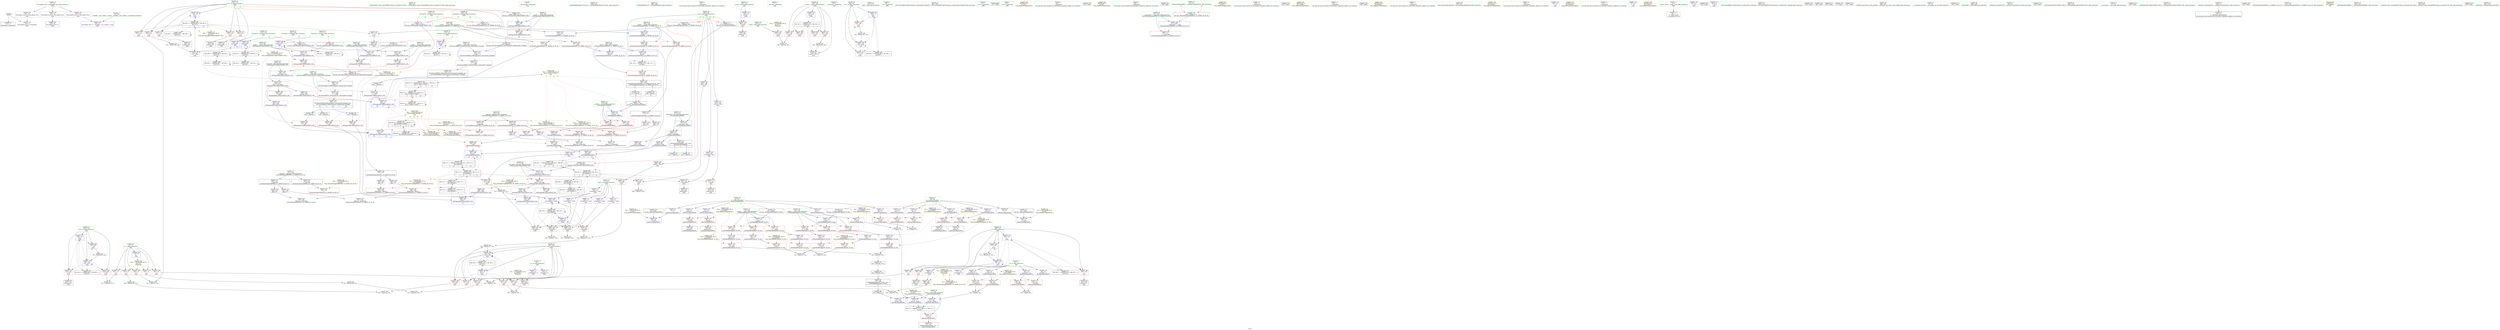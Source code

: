 digraph "SVFG" {
	label="SVFG";

	Node0x55a35688c630 [shape=record,color=grey,label="{NodeID: 0\nNullPtr}"];
	Node0x55a35688c630 -> Node0x55a3568c4960[style=solid];
	Node0x55a35688c630 -> Node0x55a3568d12f0[style=solid];
	Node0x55a35690c510 [shape=record,color=yellow,style=double,label="{NodeID: 692\n61V_5 = CSCHI(MR_61V_4)\npts\{1770000 1770001 \}\nCS[]|{|<s1>11|<s2>11|<s3>12|<s4>12}}"];
	Node0x55a35690c510 -> Node0x55a3568facb0[style=dashed];
	Node0x55a35690c510:s1 -> Node0x55a356904930[style=dashed,color=red];
	Node0x55a35690c510:s2 -> Node0x55a356904a40[style=dashed,color=red];
	Node0x55a35690c510:s3 -> Node0x55a3569055e0[style=dashed,color=red];
	Node0x55a35690c510:s4 -> Node0x55a3569056f0[style=dashed,color=red];
	Node0x55a356901f20 [shape=record,color=yellow,style=double,label="{NodeID: 526\n16V_1 = ENCHI(MR_16V_0)\npts\{620001 \}\nFun[_Z6betterSt4pairIiiES0_]|{|<s2>3}}"];
	Node0x55a356901f20 -> Node0x55a3568cabb0[style=dashed];
	Node0x55a356901f20 -> Node0x55a3568caef0[style=dashed];
	Node0x55a356901f20:s2 -> Node0x55a356902490[style=dashed,color=red];
	Node0x55a3568dd6a0 [shape=record,color=grey,label="{NodeID: 443\n332 = Binary(239, 331, )\n}"];
	Node0x55a3568dd6a0 -> Node0x55a3568deea0[style=solid];
	Node0x55a3568d1ce0 [shape=record,color=blue,label="{NodeID: 277\n162\<--192\ni10\<--\nmain\n}"];
	Node0x55a3568d1ce0 -> Node0x55a3568c63c0[style=dashed];
	Node0x55a3568d1ce0 -> Node0x55a3568c6490[style=dashed];
	Node0x55a3568d1ce0 -> Node0x55a3568c6560[style=dashed];
	Node0x55a3568d1ce0 -> Node0x55a3568d1e80[style=dashed];
	Node0x55a3568d1ce0 -> Node0x55a3568f39b0[style=dashed];
	Node0x55a3568c5a00 [shape=record,color=red,label="{NodeID: 194\n139\<--138\n\<--second\n_ZStltIiiEbRKSt4pairIT_T0_ES5_\n}"];
	Node0x55a3568c5a00 -> Node0x55a3568df020[style=solid];
	Node0x55a3568c2a70 [shape=record,color=purple,label="{NodeID: 111\n207\<--8\narrayidx\<--l1\nmain\n}"];
	Node0x55a3568a5220 [shape=record,color=green,label="{NodeID: 28\n61\<--62\nt\<--t_field_insensitive\n_Z6betterSt4pairIiiES0_\n|{|<s5>3}}"];
	Node0x55a3568a5220 -> Node0x55a3568c4c30[style=solid];
	Node0x55a3568a5220 -> Node0x55a3568c88c0[style=solid];
	Node0x55a3568a5220 -> Node0x55a3568c8990[style=solid];
	Node0x55a3568a5220 -> Node0x55a3568c8a60[style=solid];
	Node0x55a3568a5220 -> Node0x55a3568c8b30[style=solid];
	Node0x55a3568a5220:s5 -> Node0x55a35692e7f0[style=solid,color=red];
	Node0x55a35692e200 [shape=record,color=black,label="{NodeID: 720\n463 = PHI(506, )\n}"];
	Node0x55a35692e200 -> Node0x55a3568d0590[style=solid];
	Node0x55a356903860 [shape=record,color=yellow,style=double,label="{NodeID: 554\n8V_1 = ENCHI(MR_8V_0)\npts\{110000 \}\nFun[main]|{|<s1>11|<s2>14}}"];
	Node0x55a356903860 -> Node0x55a3568c7330[style=dashed];
	Node0x55a356903860:s1 -> Node0x55a356904310[style=dashed,color=red];
	Node0x55a356903860:s2 -> Node0x55a356904310[style=dashed,color=red];
	Node0x55a3568d33a0 [shape=record,color=blue,label="{NodeID: 305\n405\<--441\nretval\<--\n_ZSt3minISt4pairIiiEPFbS1_S1_EERKT_S6_S6_T0_\n}"];
	Node0x55a3568d33a0 -> Node0x55a3568eedc0[style=dashed];
	Node0x55a3568c70c0 [shape=record,color=red,label="{NodeID: 222\n260\<--259\n\<--arrayidx27\nmain\n}"];
	Node0x55a3568c70c0 -> Node0x55a3568de8a0[style=solid];
	Node0x55a3568c8c00 [shape=record,color=purple,label="{NodeID: 139\n122\<--121\nfirst\<--\n_ZStltIiiEbRKSt4pairIT_T0_ES5_\n}"];
	Node0x55a3568c8c00 -> Node0x55a3568cb570[style=solid];
	Node0x55a3568c3660 [shape=record,color=green,label="{NodeID: 56\n346\<--347\n_ZSt4endlIcSt11char_traitsIcEERSt13basic_ostreamIT_T0_ES6_\<--_ZSt4endlIcSt11char_traitsIcEERSt13basic_ostreamIT_T0_ES6__field_insensitive\n}"];
	Node0x55a3568fa2b0 [shape=record,color=black,label="{NodeID: 499\nMR_57V_7 = PHI(MR_57V_6, MR_57V_5, MR_57V_5, )\npts\{1690000 \}\n|{|<s1>14|<s2>15|<s3>15}}"];
	Node0x55a3568fa2b0 -> Node0x55a3568f89b0[style=dashed];
	Node0x55a3568fa2b0:s1 -> Node0x55a3569043f0[style=dashed,color=red];
	Node0x55a3568fa2b0:s2 -> Node0x55a3568d09a0[style=dashed,color=red];
	Node0x55a3568fa2b0:s3 -> Node0x55a3568d3a20[style=dashed,color=red];
	Node0x55a3568d0660 [shape=record,color=red,label="{NodeID: 250\n471\<--468\n\<--call2\n_ZNSt4pairIiiEC2IiRiLb1EEEOT_OT0_\n}"];
	Node0x55a3568d0660 -> Node0x55a3568d37b0[style=solid];
	Node0x55a3568ca2c0 [shape=record,color=red,label="{NodeID: 167\n221\<--12\n\<--n\nmain\n}"];
	Node0x55a3568ca2c0 -> Node0x55a3568de5a0[style=solid];
	Node0x55a3568c4ea0 [shape=record,color=black,label="{NodeID: 84\n94\<--93\nidxprom11\<--\n_Z6betterSt4pairIiiES0_\n}"];
	Node0x55a3568b1e00 [shape=record,color=green,label="{NodeID: 1\n7\<--1\n__dso_handle\<--dummyObj\nGlob }"];
	Node0x55a3568dd820 [shape=record,color=grey,label="{NodeID: 444\n90 = cmp(84, 89, )\n}"];
	Node0x55a3568d1db0 [shape=record,color=blue,label="{NodeID: 278\n226\<--13\narrayidx15\<--\nmain\n}"];
	Node0x55a3568d1db0 -> Node0x55a3568c70c0[style=dashed];
	Node0x55a3568d1db0 -> Node0x55a3568c7260[style=dashed];
	Node0x55a3568d1db0 -> Node0x55a3568c7670[style=dashed];
	Node0x55a3568d1db0 -> Node0x55a3568cf7c0[style=dashed];
	Node0x55a3568d1db0 -> Node0x55a3568d1db0[style=dashed];
	Node0x55a3568d1db0 -> Node0x55a3568d2770[style=dashed];
	Node0x55a3568d1db0 -> Node0x55a3568f61b0[style=dashed];
	Node0x55a3568c5ad0 [shape=record,color=red,label="{NodeID: 195\n142\<--141\n\<--second5\n_ZStltIiiEbRKSt4pairIT_T0_ES5_\n}"];
	Node0x55a3568c5ad0 -> Node0x55a3568df020[style=solid];
	Node0x55a3568c2b40 [shape=record,color=purple,label="{NodeID: 112\n265\<--8\narrayidx30\<--l1\nmain\n}"];
	Node0x55a3568c2b40 -> Node0x55a3568c7190[style=solid];
	Node0x55a3568a52f0 [shape=record,color=green,label="{NodeID: 29\n106\<--107\n_ZStltIiiEbRKSt4pairIT_T0_ES5_\<--_ZStltIiiEbRKSt4pairIT_T0_ES5__field_insensitive\n}"];
	Node0x55a35692e370 [shape=record,color=black,label="{NodeID: 721\n468 = PHI(518, )\n}"];
	Node0x55a35692e370 -> Node0x55a3568d0660[style=solid];
	Node0x55a3568d3470 [shape=record,color=blue,label="{NodeID: 306\n450\<--447\nthis.addr\<--this\n_ZNSt4pairIiiEC2IiRiLb1EEEOT_OT0_\n}"];
	Node0x55a3568d3470 -> Node0x55a3568d0320[style=dashed];
	Node0x55a3568c7190 [shape=record,color=red,label="{NodeID: 223\n266\<--265\n\<--arrayidx30\nmain\n}"];
	Node0x55a3568c7190 -> Node0x55a3568de720[style=solid];
	Node0x55a3568c8cd0 [shape=record,color=purple,label="{NodeID: 140\n125\<--124\nfirst1\<--\n_ZStltIiiEbRKSt4pairIT_T0_ES5_\n}"];
	Node0x55a3568c8cd0 -> Node0x55a3568cb640[style=solid];
	Node0x55a3568c3760 [shape=record,color=green,label="{NodeID: 57\n348\<--349\n_ZNSolsEPFRSoS_E\<--_ZNSolsEPFRSoS_E_field_insensitive\n}"];
	Node0x55a3568fa7b0 [shape=record,color=black,label="{NodeID: 500\nMR_59V_7 = PHI(MR_59V_6, MR_59V_5, MR_59V_5, )\npts\{1690001 \}\n|{|<s1>14|<s2>15|<s3>15}}"];
	Node0x55a3568fa7b0 -> Node0x55a3568f8eb0[style=dashed];
	Node0x55a3568fa7b0:s1 -> Node0x55a3569044d0[style=dashed,color=red];
	Node0x55a3568fa7b0:s2 -> Node0x55a3568d0a70[style=dashed,color=red];
	Node0x55a3568fa7b0:s3 -> Node0x55a3568d3af0[style=dashed,color=red];
	Node0x55a3568d0730 [shape=record,color=red,label="{NodeID: 251\n483\<--477\nthis1\<--this.addr\n_ZNSt4pairIiiEaSERKS0_\n}"];
	Node0x55a3568d0730 -> Node0x55a3568c2730[style=solid];
	Node0x55a3568d0730 -> Node0x55a3568c9eb0[style=solid];
	Node0x55a3568d0730 -> Node0x55a3568c9f80[style=solid];
	Node0x55a3568ca390 [shape=record,color=red,label="{NodeID: 168\n237\<--12\n\<--n\nmain\n}"];
	Node0x55a3568ca390 -> Node0x55a3568dd0a0[style=solid];
	Node0x55a3568c4f70 [shape=record,color=black,label="{NodeID: 85\n99\<--98\nidxprom14\<--\n_Z6betterSt4pairIiiES0_\n}"];
	Node0x55a3568b8980 [shape=record,color=green,label="{NodeID: 2\n13\<--1\n\<--dummyObj\nCan only get source location for instruction, argument, global var or function.}"];
	Node0x55a3568dd9a0 [shape=record,color=grey,label="{NodeID: 445\n77 = cmp(74, 76, )\n}"];
	Node0x55a3568dd9a0 -> Node0x55a3568d1590[style=solid];
	Node0x55a3568d1e80 [shape=record,color=blue,label="{NodeID: 279\n162\<--230\ni10\<--inc17\nmain\n}"];
	Node0x55a3568d1e80 -> Node0x55a3568c63c0[style=dashed];
	Node0x55a3568d1e80 -> Node0x55a3568c6490[style=dashed];
	Node0x55a3568d1e80 -> Node0x55a3568c6560[style=dashed];
	Node0x55a3568d1e80 -> Node0x55a3568d1e80[style=dashed];
	Node0x55a3568d1e80 -> Node0x55a3568f39b0[style=dashed];
	Node0x55a3568c5ba0 [shape=record,color=red,label="{NodeID: 196\n366\<--154\n\<--retval\nmain\n}"];
	Node0x55a3568c5ba0 -> Node0x55a3568c1f10[style=solid];
	Node0x55a3568c2c10 [shape=record,color=purple,label="{NodeID: 113\n83\<--10\narrayidx\<--l2\n_Z6betterSt4pairIiiES0_\n}"];
	Node0x55a3568c2c10 -> Node0x55a3568caae0[style=solid];
	Node0x55a3568a53f0 [shape=record,color=green,label="{NodeID: 30\n115\<--116\n__x.addr\<--__x.addr_field_insensitive\n_ZStltIiiEbRKSt4pairIT_T0_ES5_\n}"];
	Node0x55a3568a53f0 -> Node0x55a3568cb090[style=solid];
	Node0x55a3568a53f0 -> Node0x55a3568cb160[style=solid];
	Node0x55a3568a53f0 -> Node0x55a3568cb230[style=solid];
	Node0x55a3568a53f0 -> Node0x55a3568d1800[style=solid];
	Node0x55a35692e4b0 [shape=record,color=black,label="{NodeID: 722\n55 = PHI()\n0th arg _Z6betterSt4pairIiiES0_ }"];
	Node0x55a35692e4b0 -> Node0x55a3568d13f0[style=solid];
	Node0x55a3568d3540 [shape=record,color=blue,label="{NodeID: 307\n452\<--448\n__x.addr\<--__x\n_ZNSt4pairIiiEC2IiRiLb1EEEOT_OT0_\n}"];
	Node0x55a3568d3540 -> Node0x55a3568d03f0[style=dashed];
	Node0x55a3568c7260 [shape=record,color=red,label="{NodeID: 224\n284\<--283\n\<--arrayidx37\nmain\n}"];
	Node0x55a3568c7260 -> Node0x55a3568df1a0[style=solid];
	Node0x55a3568c8da0 [shape=record,color=purple,label="{NodeID: 141\n130\<--129\nfirst2\<--\n_ZStltIiiEbRKSt4pairIT_T0_ES5_\n}"];
	Node0x55a3568c8da0 -> Node0x55a3568c5860[style=solid];
	Node0x55a3568c3860 [shape=record,color=green,label="{NodeID: 58\n377\<--378\nthis.addr\<--this.addr_field_insensitive\n_ZNSt4pairIiiEC2IiiLb1EEEOT_OT0_\n}"];
	Node0x55a3568c3860 -> Node0x55a3568cf890[style=solid];
	Node0x55a3568c3860 -> Node0x55a3568d2910[style=solid];
	Node0x55a3568facb0 [shape=record,color=black,label="{NodeID: 501\nMR_61V_6 = PHI(MR_61V_5, MR_61V_4, MR_61V_4, )\npts\{1770000 1770001 \}\n|{|<s1>15|<s2>15}}"];
	Node0x55a3568facb0 -> Node0x55a3568f93b0[style=dashed];
	Node0x55a3568facb0:s1 -> Node0x55a3569055e0[style=dashed,color=red];
	Node0x55a3568facb0:s2 -> Node0x55a3569056f0[style=dashed,color=red];
	Node0x55a3568d0800 [shape=record,color=red,label="{NodeID: 252\n484\<--479\n\<--__p.addr\n_ZNSt4pairIiiEaSERKS0_\n}"];
	Node0x55a3568d0800 -> Node0x55a3568ca050[style=solid];
	Node0x55a3568ca460 [shape=record,color=red,label="{NodeID: 169\n254\<--12\n\<--n\nmain\n}"];
	Node0x55a3568ca460 -> Node0x55a3568ded20[style=solid];
	Node0x55a3568c5040 [shape=record,color=black,label="{NodeID: 86\n54\<--110\n_Z6betterSt4pairIiiES0__ret\<--\n_Z6betterSt4pairIiiES0_\n}"];
	Node0x55a3568a3eb0 [shape=record,color=green,label="{NodeID: 3\n17\<--1\n_ZSt3cin\<--dummyObj\nGlob }"];
	Node0x55a35690c8b0 [shape=record,color=yellow,style=double,label="{NodeID: 695\n63V_5 = CSCHI(MR_63V_4)\npts\{1810000 1810001 \}\nCS[]|{|<s1>14|<s2>14|<s3>15|<s4>15}}"];
	Node0x55a35690c8b0 -> Node0x55a3568f98b0[style=dashed];
	Node0x55a35690c8b0:s1 -> Node0x55a356904930[style=dashed,color=red];
	Node0x55a35690c8b0:s2 -> Node0x55a356904a40[style=dashed,color=red];
	Node0x55a35690c8b0:s3 -> Node0x55a3569055e0[style=dashed,color=red];
	Node0x55a35690c8b0:s4 -> Node0x55a3569056f0[style=dashed,color=red];
	Node0x55a3569021f0 [shape=record,color=yellow,style=double,label="{NodeID: 529\n10V_1 = ENCHI(MR_10V_0)\npts\{600000 \}\nFun[_ZStltIiiEbRKSt4pairIT_T0_ES5_]}"];
	Node0x55a3569021f0 -> Node0x55a3568cb570[style=dashed];
	Node0x55a3569021f0 -> Node0x55a3568c5930[style=dashed];
	Node0x55a3568ddb20 [shape=record,color=grey,label="{NodeID: 446\n292 = cmp(290, 291, )\n}"];
	Node0x55a3568d1f50 [shape=record,color=blue,label="{NodeID: 280\n164\<--13\nstars\<--\nmain\n}"];
	Node0x55a3568d1f50 -> Node0x55a3568c6630[style=dashed];
	Node0x55a3568d1f50 -> Node0x55a3568c6700[style=dashed];
	Node0x55a3568d1f50 -> Node0x55a3568c67d0[style=dashed];
	Node0x55a3568d1f50 -> Node0x55a3568c68a0[style=dashed];
	Node0x55a3568d1f50 -> Node0x55a3568c6970[style=dashed];
	Node0x55a3568d1f50 -> Node0x55a3568d26a0[style=dashed];
	Node0x55a3568d1f50 -> Node0x55a3568f3eb0[style=dashed];
	Node0x55a3568c5c70 [shape=record,color=red,label="{NodeID: 197\n195\<--156\n\<--ttime\nmain\n}"];
	Node0x55a3568c5c70 -> Node0x55a3568de420[style=solid];
	Node0x55a3568c2ce0 [shape=record,color=purple,label="{NodeID: 114\n88\<--10\narrayidx7\<--l2\n_Z6betterSt4pairIiiES0_\n}"];
	Node0x55a3568c2ce0 -> Node0x55a3568cac80[style=solid];
	Node0x55a3568a54c0 [shape=record,color=green,label="{NodeID: 31\n117\<--118\n__y.addr\<--__y.addr_field_insensitive\n_ZStltIiiEbRKSt4pairIT_T0_ES5_\n}"];
	Node0x55a3568a54c0 -> Node0x55a3568cb300[style=solid];
	Node0x55a3568a54c0 -> Node0x55a3568cb3d0[style=solid];
	Node0x55a3568a54c0 -> Node0x55a3568cb4a0[style=solid];
	Node0x55a3568a54c0 -> Node0x55a3568d18d0[style=solid];
	Node0x55a35692e580 [shape=record,color=black,label="{NodeID: 723\n56 = PHI()\n1st arg _Z6betterSt4pairIiiES0_ }"];
	Node0x55a35692e580 -> Node0x55a3568d14c0[style=solid];
	Node0x55a3568d3610 [shape=record,color=blue,label="{NodeID: 308\n454\<--449\n__y.addr\<--__y\n_ZNSt4pairIiiEC2IiRiLb1EEEOT_OT0_\n}"];
	Node0x55a3568d3610 -> Node0x55a3568d04c0[style=dashed];
	Node0x55a3568c7330 [shape=record,color=red,label="{NodeID: 225\n290\<--289\n\<--arrayidx41\nmain\n}"];
	Node0x55a3568c7330 -> Node0x55a3568ddb20[style=solid];
	Node0x55a3568c8e70 [shape=record,color=purple,label="{NodeID: 142\n133\<--132\nfirst3\<--\n_ZStltIiiEbRKSt4pairIT_T0_ES5_\n}"];
	Node0x55a3568c8e70 -> Node0x55a3568c5930[style=solid];
	Node0x55a3568c3930 [shape=record,color=green,label="{NodeID: 59\n379\<--380\n__x.addr\<--__x.addr_field_insensitive\n_ZNSt4pairIiiEC2IiiLb1EEEOT_OT0_\n}"];
	Node0x55a3568c3930 -> Node0x55a3568cf960[style=solid];
	Node0x55a3568c3930 -> Node0x55a3568d29e0[style=solid];
	Node0x55a3568d08d0 [shape=record,color=red,label="{NodeID: 253\n489\<--479\n\<--__p.addr\n_ZNSt4pairIiiEaSERKS0_\n}"];
	Node0x55a3568d08d0 -> Node0x55a3568ca120[style=solid];
	Node0x55a3568ca530 [shape=record,color=red,label="{NodeID: 170\n331\<--12\n\<--n\nmain\n}"];
	Node0x55a3568ca530 -> Node0x55a3568dd6a0[style=solid];
	Node0x55a3568c5110 [shape=record,color=black,label="{NodeID: 87\n112\<--148\n_ZStltIiiEbRKSt4pairIT_T0_ES5__ret\<--\n_ZStltIiiEbRKSt4pairIT_T0_ES5_\n|{<s0>3}}"];
	Node0x55a3568c5110:s0 -> Node0x55a35692cb00[style=solid,color=blue];
	Node0x55a3568a3f40 [shape=record,color=green,label="{NodeID: 4\n18\<--1\n_ZSt4cout\<--dummyObj\nGlob }"];
	Node0x55a3569022d0 [shape=record,color=yellow,style=double,label="{NodeID: 530\n12V_1 = ENCHI(MR_12V_0)\npts\{600001 \}\nFun[_ZStltIiiEbRKSt4pairIT_T0_ES5_]}"];
	Node0x55a3569022d0 -> Node0x55a3568c5a00[style=dashed];
	Node0x55a3568ddca0 [shape=record,color=grey,label="{NodeID: 447\n102 = cmp(96, 101, )\n}"];
	Node0x55a3568ddca0 -> Node0x55a3568d1660[style=solid];
	Node0x55a3568d2020 [shape=record,color=blue,label="{NodeID: 281\n166\<--13\ncnt\<--\nmain\n}"];
	Node0x55a3568d2020 -> Node0x55a3568c6a40[style=dashed];
	Node0x55a3568d2020 -> Node0x55a3568c6b10[style=dashed];
	Node0x55a3568d2020 -> Node0x55a3568d20f0[style=dashed];
	Node0x55a3568d2020 -> Node0x55a3568f43b0[style=dashed];
	Node0x55a3568c5d40 [shape=record,color=red,label="{NodeID: 198\n194\<--158\n\<--ccount\nmain\n}"];
	Node0x55a3568c5d40 -> Node0x55a3568de420[style=solid];
	Node0x55a3568c2db0 [shape=record,color=purple,label="{NodeID: 115\n95\<--10\narrayidx12\<--l2\n_Z6betterSt4pairIiiES0_\n}"];
	Node0x55a3568c2db0 -> Node0x55a3568cae20[style=solid];
	Node0x55a3568c1110 [shape=record,color=green,label="{NodeID: 32\n151\<--152\nmain\<--main_field_insensitive\n}"];
	Node0x55a35692e650 [shape=record,color=black,label="{NodeID: 724\n113 = PHI(59, )\n0th arg _ZStltIiiEbRKSt4pairIT_T0_ES5_ }"];
	Node0x55a35692e650 -> Node0x55a3568d1800[style=solid];
	Node0x55a3568d36e0 [shape=record,color=blue,label="{NodeID: 309\n461\<--464\nfirst\<--\n_ZNSt4pairIiiEC2IiRiLb1EEEOT_OT0_\n|{<s0>10|<s1>13}}"];
	Node0x55a3568d36e0:s0 -> Node0x55a35690c510[style=dashed,color=blue];
	Node0x55a3568d36e0:s1 -> Node0x55a35690c8b0[style=dashed,color=blue];
	Node0x55a3568c7400 [shape=record,color=red,label="{NodeID: 226\n305\<--304\n\<--first\nmain\n}"];
	Node0x55a3568c7400 -> Node0x55a3568ddfa0[style=solid];
	Node0x55a3568c8f40 [shape=record,color=purple,label="{NodeID: 143\n138\<--137\nsecond\<--\n_ZStltIiiEbRKSt4pairIT_T0_ES5_\n}"];
	Node0x55a3568c8f40 -> Node0x55a3568c5a00[style=solid];
	Node0x55a3568c3a00 [shape=record,color=green,label="{NodeID: 60\n381\<--382\n__y.addr\<--__y.addr_field_insensitive\n_ZNSt4pairIiiEC2IiiLb1EEEOT_OT0_\n}"];
	Node0x55a3568c3a00 -> Node0x55a3568cfa30[style=solid];
	Node0x55a3568c3a00 -> Node0x55a3568d2ab0[style=solid];
	Node0x55a3569055e0 [shape=record,color=yellow,style=double,label="{NodeID: 586\n98V_1 = ENCHI(MR_98V_0)\npts\{1770000 1810000 \}\nFun[_ZNSt4pairIiiEaSERKS0_]}"];
	Node0x55a3569055e0 -> Node0x55a3568d09a0[style=dashed];
	Node0x55a3568d09a0 [shape=record,color=red,label="{NodeID: 254\n486\<--485\n\<--first\n_ZNSt4pairIiiEaSERKS0_\n}"];
	Node0x55a3568d09a0 -> Node0x55a3568d3a20[style=solid];
	Node0x55a3568ca600 [shape=record,color=red,label="{NodeID: 171\n110\<--57\n\<--retval\n_Z6betterSt4pairIiiES0_\n}"];
	Node0x55a3568ca600 -> Node0x55a3568c5040[style=solid];
	Node0x55a3568c51e0 [shape=record,color=black,label="{NodeID: 88\n206\<--205\nidxprom\<--\nmain\n}"];
	Node0x55a3568a4000 [shape=record,color=green,label="{NodeID: 5\n19\<--1\n.str\<--dummyObj\nGlob }"];
	Node0x55a3569023b0 [shape=record,color=yellow,style=double,label="{NodeID: 531\n14V_1 = ENCHI(MR_14V_0)\npts\{620000 \}\nFun[_ZStltIiiEbRKSt4pairIT_T0_ES5_]}"];
	Node0x55a3569023b0 -> Node0x55a3568cb640[style=dashed];
	Node0x55a3569023b0 -> Node0x55a3568c5860[style=dashed];
	Node0x55a3568dde20 [shape=record,color=grey,label="{NodeID: 448\n135 = cmp(131, 134, )\n}"];
	Node0x55a3568d20f0 [shape=record,color=blue,label="{NodeID: 282\n166\<--243\ncnt\<--inc20\nmain\n}"];
	Node0x55a3568d20f0 -> Node0x55a3568c6a40[style=dashed];
	Node0x55a3568d20f0 -> Node0x55a3568c6b10[style=dashed];
	Node0x55a3568d20f0 -> Node0x55a3568d20f0[style=dashed];
	Node0x55a3568d20f0 -> Node0x55a3568f43b0[style=dashed];
	Node0x55a3568c5e10 [shape=record,color=red,label="{NodeID: 199\n339\<--158\n\<--ccount\nmain\n}"];
	Node0x55a3568c78c0 [shape=record,color=purple,label="{NodeID: 116\n100\<--10\narrayidx15\<--l2\n_Z6betterSt4pairIiiES0_\n}"];
	Node0x55a3568c78c0 -> Node0x55a3568cafc0[style=solid];
	Node0x55a3568c1210 [shape=record,color=green,label="{NodeID: 33\n154\<--155\nretval\<--retval_field_insensitive\nmain\n}"];
	Node0x55a3568c1210 -> Node0x55a3568c5ba0[style=solid];
	Node0x55a3568c1210 -> Node0x55a3568d19a0[style=solid];
	Node0x55a35692e7f0 [shape=record,color=black,label="{NodeID: 725\n114 = PHI(61, )\n1st arg _ZStltIiiEbRKSt4pairIT_T0_ES5_ }"];
	Node0x55a35692e7f0 -> Node0x55a3568d18d0[style=solid];
	Node0x55a3568f2fb0 [shape=record,color=black,label="{NodeID: 476\nMR_32V_3 = PHI(MR_32V_4, MR_32V_2, )\npts\{159 \}\n}"];
	Node0x55a3568f2fb0 -> Node0x55a3568c5d40[style=dashed];
	Node0x55a3568f2fb0 -> Node0x55a3568c5e10[style=dashed];
	Node0x55a3568f2fb0 -> Node0x55a3568c5ee0[style=dashed];
	Node0x55a3568f2fb0 -> Node0x55a3568c5fb0[style=dashed];
	Node0x55a3568f2fb0 -> Node0x55a3568d2840[style=dashed];
	Node0x55a3568d37b0 [shape=record,color=blue,label="{NodeID: 310\n466\<--471\nsecond\<--\n_ZNSt4pairIiiEC2IiRiLb1EEEOT_OT0_\n|{<s0>10|<s1>13}}"];
	Node0x55a3568d37b0:s0 -> Node0x55a35690c510[style=dashed,color=blue];
	Node0x55a3568d37b0:s1 -> Node0x55a35690c8b0[style=dashed,color=blue];
	Node0x55a3568c74d0 [shape=record,color=red,label="{NodeID: 227\n310\<--309\n\<--first55\nmain\n}"];
	Node0x55a3568c74d0 -> Node0x55a3568dcaa0[style=solid];
	Node0x55a3568c9010 [shape=record,color=purple,label="{NodeID: 144\n141\<--140\nsecond5\<--\n_ZStltIiiEbRKSt4pairIT_T0_ES5_\n}"];
	Node0x55a3568c9010 -> Node0x55a3568c5ad0[style=solid];
	Node0x55a3568c3ad0 [shape=record,color=green,label="{NodeID: 61\n391\<--392\n_ZSt7forwardIiEOT_RNSt16remove_referenceIS0_E4typeE\<--_ZSt7forwardIiEOT_RNSt16remove_referenceIS0_E4typeE_field_insensitive\n}"];
	Node0x55a3569056f0 [shape=record,color=yellow,style=double,label="{NodeID: 587\n100V_1 = ENCHI(MR_100V_0)\npts\{1770001 1810001 \}\nFun[_ZNSt4pairIiiEaSERKS0_]}"];
	Node0x55a3569056f0 -> Node0x55a3568d0a70[style=dashed];
	Node0x55a3568d0a70 [shape=record,color=red,label="{NodeID: 255\n491\<--490\n\<--second\n_ZNSt4pairIiiEaSERKS0_\n}"];
	Node0x55a3568d0a70 -> Node0x55a3568d3af0[style=solid];
	Node0x55a3568ca6d0 [shape=record,color=red,label="{NodeID: 172\n68\<--67\n\<--first\n_Z6betterSt4pairIiiES0_\n}"];
	Node0x55a3568ca6d0 -> Node0x55a3568de120[style=solid];
	Node0x55a3568c52b0 [shape=record,color=black,label="{NodeID: 89\n210\<--209\nidxprom7\<--\nmain\n}"];
	Node0x55a3568a40c0 [shape=record,color=green,label="{NodeID: 6\n21\<--1\n.str.1\<--dummyObj\nGlob }"];
	Node0x55a3569298a0 [shape=record,color=black,label="{NodeID: 698\n212 = PHI()\n}"];
	Node0x55a356902490 [shape=record,color=yellow,style=double,label="{NodeID: 532\n16V_1 = ENCHI(MR_16V_0)\npts\{620001 \}\nFun[_ZStltIiiEbRKSt4pairIT_T0_ES5_]}"];
	Node0x55a356902490 -> Node0x55a3568c5ad0[style=dashed];
	Node0x55a3568ddfa0 [shape=record,color=grey,label="{NodeID: 449\n306 = cmp(305, 246, )\n}"];
	Node0x55a3568d21c0 [shape=record,color=blue,label="{NodeID: 283\n170\<--246\nref.tmp\<--\nmain\n|{|<s2>9}}"];
	Node0x55a3568d21c0 -> Node0x55a3568d21c0[style=dashed];
	Node0x55a3568d21c0 -> Node0x55a3568f48b0[style=dashed];
	Node0x55a3568d21c0:s2 -> Node0x55a356902920[style=dashed,color=red];
	Node0x55a3568c5ee0 [shape=record,color=red,label="{NodeID: 200\n353\<--158\n\<--ccount\nmain\n}"];
	Node0x55a3568c7990 [shape=record,color=purple,label="{NodeID: 117\n211\<--10\narrayidx8\<--l2\nmain\n}"];
	Node0x55a3568c12e0 [shape=record,color=green,label="{NodeID: 34\n156\<--157\nttime\<--ttime_field_insensitive\nmain\n}"];
	Node0x55a3568c12e0 -> Node0x55a3568c5c70[style=solid];
	Node0x55a35692e930 [shape=record,color=black,label="{NodeID: 726\n374 = PHI(168, )\n0th arg _ZNSt4pairIiiEC2IiiLb1EEEOT_OT0_ }"];
	Node0x55a35692e930 -> Node0x55a3568d2910[style=solid];
	Node0x55a3568f34b0 [shape=record,color=black,label="{NodeID: 477\nMR_34V_2 = PHI(MR_34V_4, MR_34V_1, )\npts\{161 \}\n}"];
	Node0x55a3568f34b0 -> Node0x55a3568d1b40[style=dashed];
	Node0x55a3568d3880 [shape=record,color=blue,label="{NodeID: 311\n477\<--475\nthis.addr\<--this\n_ZNSt4pairIiiEaSERKS0_\n}"];
	Node0x55a3568d3880 -> Node0x55a3568d0730[style=dashed];
	Node0x55a3568c75a0 [shape=record,color=red,label="{NodeID: 228\n312\<--311\n\<--second\nmain\n}"];
	Node0x55a3568c75a0 -> Node0x55a3568c5790[style=solid];
	Node0x55a3568c90e0 [shape=record,color=purple,label="{NodeID: 145\n304\<--168\nfirst\<--next\nmain\n}"];
	Node0x55a3568c90e0 -> Node0x55a3568c7400[style=solid];
	Node0x55a3568c3bd0 [shape=record,color=green,label="{NodeID: 62\n405\<--406\nretval\<--retval_field_insensitive\n_ZSt3minISt4pairIiiEPFbS1_S1_EERKT_S6_S6_T0_\n}"];
	Node0x55a3568c3bd0 -> Node0x55a3568cfca0[style=solid];
	Node0x55a3568c3bd0 -> Node0x55a3568d32d0[style=solid];
	Node0x55a3568c3bd0 -> Node0x55a3568d33a0[style=solid];
	Node0x55a3568d0b40 [shape=record,color=red,label="{NodeID: 256\n511\<--508\n\<--__t.addr\n_ZSt7forwardIiEOT_RNSt16remove_referenceIS0_E4typeE\n}"];
	Node0x55a3568d0b40 -> Node0x55a3568c2800[style=solid];
	Node0x55a3568ca7a0 [shape=record,color=red,label="{NodeID: 173\n70\<--69\n\<--first1\n_Z6betterSt4pairIiiES0_\n}"];
	Node0x55a3568ca7a0 -> Node0x55a3568de120[style=solid];
	Node0x55a3568c5380 [shape=record,color=black,label="{NodeID: 90\n225\<--224\nidxprom14\<--\nmain\n}"];
	Node0x55a3568a4180 [shape=record,color=green,label="{NodeID: 7\n23\<--1\n.str.2\<--dummyObj\nGlob }"];
	Node0x55a35692cb00 [shape=record,color=black,label="{NodeID: 699\n105 = PHI(112, )\n}"];
	Node0x55a35692cb00 -> Node0x55a3568d1730[style=solid];
	Node0x55a3568de120 [shape=record,color=grey,label="{NodeID: 450\n71 = cmp(68, 70, )\n}"];
	Node0x55a3568d2290 [shape=record,color=blue,label="{NodeID: 284\n172\<--246\nref.tmp21\<--\nmain\n|{|<s2>9}}"];
	Node0x55a3568d2290 -> Node0x55a3568d2290[style=dashed];
	Node0x55a3568d2290 -> Node0x55a3568f4db0[style=dashed];
	Node0x55a3568d2290:s2 -> Node0x55a356902920[style=dashed,color=red];
	Node0x55a3568c5fb0 [shape=record,color=red,label="{NodeID: 201\n362\<--158\n\<--ccount\nmain\n}"];
	Node0x55a3568c5fb0 -> Node0x55a3568dcf20[style=solid];
	Node0x55a3568c7a60 [shape=record,color=purple,label="{NodeID: 118\n289\<--10\narrayidx41\<--l2\nmain\n}"];
	Node0x55a3568c7a60 -> Node0x55a3568c7330[style=solid];
	Node0x55a3568c13b0 [shape=record,color=green,label="{NodeID: 35\n158\<--159\nccount\<--ccount_field_insensitive\nmain\n}"];
	Node0x55a3568c13b0 -> Node0x55a3568c5d40[style=solid];
	Node0x55a3568c13b0 -> Node0x55a3568c5e10[style=solid];
	Node0x55a3568c13b0 -> Node0x55a3568c5ee0[style=solid];
	Node0x55a3568c13b0 -> Node0x55a3568c5fb0[style=solid];
	Node0x55a3568c13b0 -> Node0x55a3568d1a70[style=solid];
	Node0x55a3568c13b0 -> Node0x55a3568d2840[style=solid];
	Node0x55a35692ea70 [shape=record,color=black,label="{NodeID: 727\n375 = PHI(170, )\n1st arg _ZNSt4pairIiiEC2IiiLb1EEEOT_OT0_ }"];
	Node0x55a35692ea70 -> Node0x55a3568d29e0[style=solid];
	Node0x55a3568f39b0 [shape=record,color=black,label="{NodeID: 478\nMR_36V_2 = PHI(MR_36V_4, MR_36V_1, )\npts\{163 \}\n}"];
	Node0x55a3568f39b0 -> Node0x55a3568d1ce0[style=dashed];
	Node0x55a3568d3950 [shape=record,color=blue,label="{NodeID: 312\n479\<--476\n__p.addr\<--__p\n_ZNSt4pairIiiEaSERKS0_\n}"];
	Node0x55a3568d3950 -> Node0x55a3568d0800[style=dashed];
	Node0x55a3568d3950 -> Node0x55a3568d08d0[style=dashed];
	Node0x55a3568c7670 [shape=record,color=red,label="{NodeID: 229\n315\<--314\n\<--arrayidx57\nmain\n}"];
	Node0x55a3568c7670 -> Node0x55a3568dcaa0[style=solid];
	Node0x55a3568c91b0 [shape=record,color=purple,label="{NodeID: 146\n309\<--168\nfirst55\<--next\nmain\n}"];
	Node0x55a3568c91b0 -> Node0x55a3568c74d0[style=solid];
	Node0x55a3568c3ca0 [shape=record,color=green,label="{NodeID: 63\n407\<--408\n__a.addr\<--__a.addr_field_insensitive\n_ZSt3minISt4pairIiiEPFbS1_S1_EERKT_S6_S6_T0_\n}"];
	Node0x55a3568c3ca0 -> Node0x55a3568cfd70[style=solid];
	Node0x55a3568c3ca0 -> Node0x55a3568cfe40[style=solid];
	Node0x55a3568c3ca0 -> Node0x55a3568d2d20[style=solid];
	Node0x55a3569058e0 [shape=record,color=yellow,style=double,label="{NodeID: 589\nRETMU(2V_3)\npts\{58 \}\nFun[_Z6betterSt4pairIiiES0_]}"];
	Node0x55a3568d0c10 [shape=record,color=red,label="{NodeID: 257\n523\<--520\n\<--__t.addr\n_ZSt7forwardIRiEOT_RNSt16remove_referenceIS1_E4typeE\n}"];
	Node0x55a3568d0c10 -> Node0x55a3568c28d0[style=solid];
	Node0x55a3568ca870 [shape=record,color=red,label="{NodeID: 174\n74\<--73\n\<--first2\n_Z6betterSt4pairIiiES0_\n}"];
	Node0x55a3568ca870 -> Node0x55a3568dd9a0[style=solid];
	Node0x55a3568c5450 [shape=record,color=black,label="{NodeID: 91\n258\<--257\nidxprom26\<--\nmain\n}"];
	Node0x55a3568a4240 [shape=record,color=green,label="{NodeID: 8\n26\<--1\n\<--dummyObj\nCan only get source location for instruction, argument, global var or function.}"];
	Node0x55a35692ccf0 [shape=record,color=black,label="{NodeID: 700\n185 = PHI()\n}"];
	Node0x55a3568de2a0 [shape=record,color=grey,label="{NodeID: 451\n203 = cmp(201, 202, )\n}"];
	Node0x55a3568d2360 [shape=record,color=blue,label="{NodeID: 285\n174\<--192\ni22\<--\nmain\n}"];
	Node0x55a3568d2360 -> Node0x55a3568f7ab0[style=dashed];
	Node0x55a3568c6080 [shape=record,color=red,label="{NodeID: 202\n201\<--160\n\<--i\nmain\n}"];
	Node0x55a3568c6080 -> Node0x55a3568de2a0[style=solid];
	Node0x55a3568c7b30 [shape=record,color=purple,label="{NodeID: 119\n226\<--15\narrayidx15\<--used\nmain\n}"];
	Node0x55a3568c7b30 -> Node0x55a3568d1db0[style=solid];
	Node0x55a3568c1480 [shape=record,color=green,label="{NodeID: 36\n160\<--161\ni\<--i_field_insensitive\nmain\n}"];
	Node0x55a3568c1480 -> Node0x55a3568c6080[style=solid];
	Node0x55a3568c1480 -> Node0x55a3568c6150[style=solid];
	Node0x55a3568c1480 -> Node0x55a3568c6220[style=solid];
	Node0x55a3568c1480 -> Node0x55a3568c62f0[style=solid];
	Node0x55a3568c1480 -> Node0x55a3568d1b40[style=solid];
	Node0x55a3568c1480 -> Node0x55a3568d1c10[style=solid];
	Node0x55a35692ebb0 [shape=record,color=black,label="{NodeID: 728\n376 = PHI(172, )\n2nd arg _ZNSt4pairIiiEC2IiiLb1EEEOT_OT0_ }"];
	Node0x55a35692ebb0 -> Node0x55a3568d2ab0[style=solid];
	Node0x55a3568f3eb0 [shape=record,color=black,label="{NodeID: 479\nMR_38V_2 = PHI(MR_38V_4, MR_38V_1, )\npts\{165 \}\n}"];
	Node0x55a3568f3eb0 -> Node0x55a3568d1f50[style=dashed];
	Node0x55a3568d3a20 [shape=record,color=blue,label="{NodeID: 313\n487\<--486\nfirst2\<--\n_ZNSt4pairIiiEaSERKS0_\n|{<s0>12|<s1>15}}"];
	Node0x55a3568d3a20:s0 -> Node0x55a3568fa2b0[style=dashed,color=blue];
	Node0x55a3568d3a20:s1 -> Node0x55a3568f89b0[style=dashed,color=blue];
	Node0x55a3568c7740 [shape=record,color=red,label="{NodeID: 230\n321\<--320\n\<--first58\nmain\n}"];
	Node0x55a3568c7740 -> Node0x55a3568dd520[style=solid];
	Node0x55a3568c9280 [shape=record,color=purple,label="{NodeID: 147\n311\<--168\nsecond\<--next\nmain\n}"];
	Node0x55a3568c9280 -> Node0x55a3568c75a0[style=solid];
	Node0x55a3568c3d70 [shape=record,color=green,label="{NodeID: 64\n409\<--410\n__b.addr\<--__b.addr_field_insensitive\n_ZSt3minISt4pairIiiEPFbS1_S1_EERKT_S6_S6_T0_\n}"];
	Node0x55a3568c3d70 -> Node0x55a3568cff10[style=solid];
	Node0x55a3568c3d70 -> Node0x55a3568cffe0[style=solid];
	Node0x55a3568c3d70 -> Node0x55a3568d2df0[style=solid];
	Node0x55a356906400 [shape=record,color=yellow,style=double,label="{NodeID: 590\nRETMU(4V_2)\npts\{60 \}\nFun[_Z6betterSt4pairIiiES0_]}"];
	Node0x55a3568d0ce0 [shape=record,color=red,label="{NodeID: 258\n534\<--533\ndummyVal\<--offset_0\n_ZSt3minISt4pairIiiEPFbS1_S1_EERKT_S6_S6_T0_\n}"];
	Node0x55a3568d0ce0 -> Node0x55a3568d2f90[style=solid];
	Node0x55a3568ca940 [shape=record,color=red,label="{NodeID: 175\n76\<--75\n\<--first3\n_Z6betterSt4pairIiiES0_\n}"];
	Node0x55a3568ca940 -> Node0x55a3568dd9a0[style=solid];
	Node0x55a3568c5520 [shape=record,color=black,label="{NodeID: 92\n264\<--263\nidxprom29\<--\nmain\n}"];
	Node0x55a3568a4300 [shape=record,color=green,label="{NodeID: 9\n146\<--1\n\<--dummyObj\nCan only get source location for instruction, argument, global var or function.}"];
	Node0x55a35692cdc0 [shape=record,color=black,label="{NodeID: 701\n188 = PHI()\n}"];
	Node0x55a3568de420 [shape=record,color=grey,label="{NodeID: 452\n196 = cmp(194, 195, )\n}"];
	Node0x55a3568d2430 [shape=record,color=blue,label="{NodeID: 286\n178\<--192\nref.tmp33\<--\nmain\n|{|<s1>10}}"];
	Node0x55a3568d2430 -> Node0x55a3568f7fb0[style=dashed];
	Node0x55a3568d2430:s1 -> Node0x55a356904c60[style=dashed,color=red];
	Node0x55a3568c6150 [shape=record,color=red,label="{NodeID: 203\n205\<--160\n\<--i\nmain\n}"];
	Node0x55a3568c6150 -> Node0x55a3568c51e0[style=solid];
	Node0x55a3568c7c00 [shape=record,color=purple,label="{NodeID: 120\n259\<--15\narrayidx27\<--used\nmain\n}"];
	Node0x55a3568c7c00 -> Node0x55a3568c70c0[style=solid];
	Node0x55a3568c1550 [shape=record,color=green,label="{NodeID: 37\n162\<--163\ni10\<--i10_field_insensitive\nmain\n}"];
	Node0x55a3568c1550 -> Node0x55a3568c63c0[style=solid];
	Node0x55a3568c1550 -> Node0x55a3568c6490[style=solid];
	Node0x55a3568c1550 -> Node0x55a3568c6560[style=solid];
	Node0x55a3568c1550 -> Node0x55a3568d1ce0[style=solid];
	Node0x55a3568c1550 -> Node0x55a3568d1e80[style=solid];
	Node0x55a35692ecf0 [shape=record,color=black,label="{NodeID: 729\n519 = PHI(467, )\n0th arg _ZSt7forwardIRiEOT_RNSt16remove_referenceIS1_E4typeE }"];
	Node0x55a35692ecf0 -> Node0x55a3568d3c90[style=solid];
	Node0x55a3568f43b0 [shape=record,color=black,label="{NodeID: 480\nMR_40V_2 = PHI(MR_40V_6, MR_40V_1, )\npts\{167 \}\n}"];
	Node0x55a3568f43b0 -> Node0x55a3568d2020[style=dashed];
	Node0x55a3568d3af0 [shape=record,color=blue,label="{NodeID: 314\n492\<--491\nsecond3\<--\n_ZNSt4pairIiiEaSERKS0_\n|{<s0>12|<s1>15}}"];
	Node0x55a3568d3af0:s0 -> Node0x55a3568fa7b0[style=dashed,color=blue];
	Node0x55a3568d3af0:s1 -> Node0x55a3568f8eb0[style=dashed,color=blue];
	Node0x55a3568cf730 [shape=record,color=red,label="{NodeID: 231\n323\<--322\n\<--second59\nmain\n}"];
	Node0x55a3568cf730 -> Node0x55a3568c1e40[style=solid];
	Node0x55a3568c9350 [shape=record,color=purple,label="{NodeID: 148\n320\<--168\nfirst58\<--next\nmain\n}"];
	Node0x55a3568c9350 -> Node0x55a3568c7740[style=solid];
	Node0x55a3568c3e40 [shape=record,color=green,label="{NodeID: 65\n411\<--412\n__comp.addr\<--__comp.addr_field_insensitive\n_ZSt3minISt4pairIiiEPFbS1_S1_EERKT_S6_S6_T0_\n}"];
	Node0x55a3568c3e40 -> Node0x55a3568d00b0[style=solid];
	Node0x55a3568c3e40 -> Node0x55a3568d2ec0[style=solid];
	Node0x55a3569064e0 [shape=record,color=yellow,style=double,label="{NodeID: 591\nRETMU(6V_2)\npts\{62 \}\nFun[_Z6betterSt4pairIiiES0_]}"];
	Node0x55a3568d0db0 [shape=record,color=red,label="{NodeID: 259\n537\<--536\ndummyVal\<--offset_1\n_ZSt3minISt4pairIiiEPFbS1_S1_EERKT_S6_S6_T0_\n}"];
	Node0x55a3568d0db0 -> Node0x55a3568d3060[style=solid];
	Node0x55a3568caa10 [shape=record,color=red,label="{NodeID: 176\n81\<--80\n\<--second\n_Z6betterSt4pairIiiES0_\n}"];
	Node0x55a3568caa10 -> Node0x55a3568c4d00[style=solid];
	Node0x55a3568c55f0 [shape=record,color=black,label="{NodeID: 93\n282\<--281\nidxprom36\<--\nmain\n}"];
	Node0x55a3568a43c0 [shape=record,color=green,label="{NodeID: 10\n149\<--1\n\<--dummyObj\nCan only get source location for instruction, argument, global var or function.}"];
	Node0x55a35692ce90 [shape=record,color=black,label="{NodeID: 702\n198 = PHI()\n}"];
	Node0x55a3568de5a0 [shape=record,color=grey,label="{NodeID: 453\n222 = cmp(220, 221, )\n}"];
	Node0x55a3568d2500 [shape=record,color=blue,label="{NodeID: 287\n182\<--239\nref.tmp45\<--\nmain\n|{|<s1>13}}"];
	Node0x55a3568d2500 -> Node0x55a3568f84b0[style=dashed];
	Node0x55a3568d2500:s1 -> Node0x55a356904c60[style=dashed,color=red];
	Node0x55a3568c6220 [shape=record,color=red,label="{NodeID: 204\n209\<--160\n\<--i\nmain\n}"];
	Node0x55a3568c6220 -> Node0x55a3568c52b0[style=solid];
	Node0x55a3568c7cd0 [shape=record,color=purple,label="{NodeID: 121\n283\<--15\narrayidx37\<--used\nmain\n}"];
	Node0x55a3568c7cd0 -> Node0x55a3568c7260[style=solid];
	Node0x55a3568c1620 [shape=record,color=green,label="{NodeID: 38\n164\<--165\nstars\<--stars_field_insensitive\nmain\n}"];
	Node0x55a3568c1620 -> Node0x55a3568c6630[style=solid];
	Node0x55a3568c1620 -> Node0x55a3568c6700[style=solid];
	Node0x55a3568c1620 -> Node0x55a3568c67d0[style=solid];
	Node0x55a3568c1620 -> Node0x55a3568c68a0[style=solid];
	Node0x55a3568c1620 -> Node0x55a3568c6970[style=solid];
	Node0x55a3568c1620 -> Node0x55a3568d1f50[style=solid];
	Node0x55a3568c1620 -> Node0x55a3568d26a0[style=solid];
	Node0x55a35692ee30 [shape=record,color=black,label="{NodeID: 730\n402 = PHI(168, 168, )\n0th arg _ZSt3minISt4pairIiiEPFbS1_S1_EERKT_S6_S6_T0_ }"];
	Node0x55a35692ee30 -> Node0x55a3568d2d20[style=solid];
	Node0x55a356904150 [shape=record,color=yellow,style=double,label="{NodeID: 564\n83V_1 = ENCHI(MR_83V_0)\npts\{414 \}\nFun[_ZSt3minISt4pairIiiEPFbS1_S1_EERKT_S6_S6_T0_]}"];
	Node0x55a356904150 -> Node0x55a3568d0180[style=dashed];
	Node0x55a3568f48b0 [shape=record,color=black,label="{NodeID: 481\nMR_42V_2 = PHI(MR_42V_5, MR_42V_1, )\npts\{171 \}\n}"];
	Node0x55a3568f48b0 -> Node0x55a3568d21c0[style=dashed];
	Node0x55a3568f48b0 -> Node0x55a3568f48b0[style=dashed];
	Node0x55a3568d3bc0 [shape=record,color=blue,label="{NodeID: 315\n508\<--507\n__t.addr\<--__t\n_ZSt7forwardIiEOT_RNSt16remove_referenceIS0_E4typeE\n}"];
	Node0x55a3568d3bc0 -> Node0x55a3568d0b40[style=dashed];
	Node0x55a3568cf7c0 [shape=record,color=red,label="{NodeID: 232\n326\<--325\n\<--arrayidx61\nmain\n}"];
	Node0x55a3568cf7c0 -> Node0x55a3568dd520[style=solid];
	Node0x55a3568c9420 [shape=record,color=purple,label="{NodeID: 149\n322\<--168\nsecond59\<--next\nmain\n}"];
	Node0x55a3568c9420 -> Node0x55a3568cf730[style=solid];
	Node0x55a3568c3f10 [shape=record,color=green,label="{NodeID: 66\n413\<--414\nagg.tmp\<--agg.tmp_field_insensitive\n_ZSt3minISt4pairIiiEPFbS1_S1_EERKT_S6_S6_T0_\n}"];
	Node0x55a3568c3f10 -> Node0x55a3568c20b0[style=solid];
	Node0x55a3568c3f10 -> Node0x55a3568c2180[style=solid];
	Node0x55a3569065c0 [shape=record,color=yellow,style=double,label="{NodeID: 592\nRETMU(8V_1)\npts\{110000 \}\nFun[_Z6betterSt4pairIiiES0_]}"];
	Node0x55a3568d0e80 [shape=record,color=red,label="{NodeID: 260\n540\<--539\ndummyVal\<--offset_0\n_ZSt3minISt4pairIiiEPFbS1_S1_EERKT_S6_S6_T0_\n}"];
	Node0x55a3568d0e80 -> Node0x55a3568d3130[style=solid];
	Node0x55a3568caae0 [shape=record,color=red,label="{NodeID: 177\n84\<--83\n\<--arrayidx\n_Z6betterSt4pairIiiES0_\n}"];
	Node0x55a3568caae0 -> Node0x55a3568dd820[style=solid];
	Node0x55a3568c56c0 [shape=record,color=black,label="{NodeID: 94\n288\<--287\nidxprom40\<--\nmain\n}"];
	Node0x55a3568a4480 [shape=record,color=green,label="{NodeID: 11\n192\<--1\n\<--dummyObj\nCan only get source location for instruction, argument, global var or function.}"];
	Node0x55a35692cf60 [shape=record,color=black,label="{NodeID: 703\n208 = PHI()\n}"];
	Node0x55a356902920 [shape=record,color=yellow,style=double,label="{NodeID: 537\n73V_1 = ENCHI(MR_73V_0)\npts\{171 173 179 183 \}\nFun[_ZNSt4pairIiiEC2IiiLb1EEEOT_OT0_]}"];
	Node0x55a356902920 -> Node0x55a3568cfb00[style=dashed];
	Node0x55a356902920 -> Node0x55a3568cfbd0[style=dashed];
	Node0x55a3568de720 [shape=record,color=grey,label="{NodeID: 454\n268 = cmp(266, 267, )\n}"];
	Node0x55a3568d25d0 [shape=record,color=blue,label="{NodeID: 288\n174\<--301\ni22\<--inc50\nmain\n}"];
	Node0x55a3568d25d0 -> Node0x55a3568f7ab0[style=dashed];
	Node0x55a3568c62f0 [shape=record,color=red,label="{NodeID: 205\n214\<--160\n\<--i\nmain\n}"];
	Node0x55a3568c62f0 -> Node0x55a3568dcda0[style=solid];
	Node0x55a3568c7da0 [shape=record,color=purple,label="{NodeID: 122\n314\<--15\narrayidx57\<--used\nmain\n}"];
	Node0x55a3568c7da0 -> Node0x55a3568c7670[style=solid];
	Node0x55a3568c16f0 [shape=record,color=green,label="{NodeID: 39\n166\<--167\ncnt\<--cnt_field_insensitive\nmain\n}"];
	Node0x55a3568c16f0 -> Node0x55a3568c6a40[style=solid];
	Node0x55a3568c16f0 -> Node0x55a3568c6b10[style=solid];
	Node0x55a3568c16f0 -> Node0x55a3568d2020[style=solid];
	Node0x55a3568c16f0 -> Node0x55a3568d20f0[style=solid];
	Node0x55a35692f040 [shape=record,color=black,label="{NodeID: 731\n403 = PHI(176, 180, )\n1st arg _ZSt3minISt4pairIiiEPFbS1_S1_EERKT_S6_S6_T0_ }"];
	Node0x55a35692f040 -> Node0x55a3568d2df0[style=solid];
	Node0x55a356904230 [shape=record,color=yellow,style=double,label="{NodeID: 565\n85V_1 = ENCHI(MR_85V_0)\npts\{416 \}\nFun[_ZSt3minISt4pairIiiEPFbS1_S1_EERKT_S6_S6_T0_]}"];
	Node0x55a356904230 -> Node0x55a3568d0250[style=dashed];
	Node0x55a3568f4db0 [shape=record,color=black,label="{NodeID: 482\nMR_44V_2 = PHI(MR_44V_5, MR_44V_1, )\npts\{173 \}\n}"];
	Node0x55a3568f4db0 -> Node0x55a3568d2290[style=dashed];
	Node0x55a3568f4db0 -> Node0x55a3568f4db0[style=dashed];
	Node0x55a3568d3c90 [shape=record,color=blue,label="{NodeID: 316\n520\<--519\n__t.addr\<--__t\n_ZSt7forwardIRiEOT_RNSt16remove_referenceIS1_E4typeE\n}"];
	Node0x55a3568d3c90 -> Node0x55a3568d0c10[style=dashed];
	Node0x55a3568cf890 [shape=record,color=red,label="{NodeID: 233\n386\<--377\nthis1\<--this.addr\n_ZNSt4pairIiiEC2IiiLb1EEEOT_OT0_\n}"];
	Node0x55a3568cf890 -> Node0x55a3568c1fe0[style=solid];
	Node0x55a3568cf890 -> Node0x55a3568c94f0[style=solid];
	Node0x55a3568cf890 -> Node0x55a3568c95c0[style=solid];
	Node0x55a3568c94f0 [shape=record,color=purple,label="{NodeID: 150\n388\<--386\nfirst\<--this1\n_ZNSt4pairIiiEC2IiiLb1EEEOT_OT0_\n}"];
	Node0x55a3568c94f0 -> Node0x55a3568d2b80[style=solid];
	Node0x55a3568c3fe0 [shape=record,color=green,label="{NodeID: 67\n415\<--416\nagg.tmp1\<--agg.tmp1_field_insensitive\n_ZSt3minISt4pairIiiEPFbS1_S1_EERKT_S6_S6_T0_\n}"];
	Node0x55a3568c3fe0 -> Node0x55a3568c2250[style=solid];
	Node0x55a3568c3fe0 -> Node0x55a3568c2320[style=solid];
	Node0x55a3569066a0 [shape=record,color=yellow,style=double,label="{NodeID: 593\nRETMU(10V_1)\npts\{600000 \}\nFun[_Z6betterSt4pairIiiES0_]}"];
	Node0x55a3568eec90 [shape=record,color=black,label="{NodeID: 510\nMR_57V_3 = PHI(MR_57V_5, MR_57V_2, )\npts\{1690000 \}\n|{|<s1>9}}"];
	Node0x55a3568eec90 -> Node0x55a3568f66b0[style=dashed];
	Node0x55a3568eec90:s1 -> Node0x55a3568d2b80[style=dashed,color=red];
	Node0x55a3568d0f50 [shape=record,color=red,label="{NodeID: 261\n543\<--542\ndummyVal\<--offset_1\n_ZSt3minISt4pairIiiEPFbS1_S1_EERKT_S6_S6_T0_\n}"];
	Node0x55a3568d0f50 -> Node0x55a3568d3200[style=solid];
	Node0x55a3568cabb0 [shape=record,color=red,label="{NodeID: 178\n86\<--85\n\<--second5\n_Z6betterSt4pairIiiES0_\n}"];
	Node0x55a3568cabb0 -> Node0x55a3568c4dd0[style=solid];
	Node0x55a3568c5790 [shape=record,color=black,label="{NodeID: 95\n313\<--312\nidxprom56\<--\nmain\n}"];
	Node0x55a3568a4540 [shape=record,color=green,label="{NodeID: 12\n239\<--1\n\<--dummyObj\nCan only get source location for instruction, argument, global var or function.}"];
	Node0x55a35692d060 [shape=record,color=black,label="{NodeID: 704\n274 = PHI(401, )\n|{<s0>12}}"];
	Node0x55a35692d060:s0 -> Node0x55a35692fb00[style=solid,color=red];
	Node0x55a3568de8a0 [shape=record,color=grey,label="{NodeID: 455\n261 = cmp(260, 192, )\n}"];
	Node0x55a3568d26a0 [shape=record,color=blue,label="{NodeID: 289\n164\<--318\nstars\<--add\nmain\n}"];
	Node0x55a3568d26a0 -> Node0x55a3568c6630[style=dashed];
	Node0x55a3568d26a0 -> Node0x55a3568c6700[style=dashed];
	Node0x55a3568d26a0 -> Node0x55a3568c67d0[style=dashed];
	Node0x55a3568d26a0 -> Node0x55a3568c68a0[style=dashed];
	Node0x55a3568d26a0 -> Node0x55a3568c6970[style=dashed];
	Node0x55a3568d26a0 -> Node0x55a3568d26a0[style=dashed];
	Node0x55a3568d26a0 -> Node0x55a3568f3eb0[style=dashed];
	Node0x55a3568c63c0 [shape=record,color=red,label="{NodeID: 206\n220\<--162\n\<--i10\nmain\n}"];
	Node0x55a3568c63c0 -> Node0x55a3568de5a0[style=solid];
	Node0x55a3568c7e70 [shape=record,color=purple,label="{NodeID: 123\n325\<--15\narrayidx61\<--used\nmain\n}"];
	Node0x55a3568c7e70 -> Node0x55a3568cf7c0[style=solid];
	Node0x55a3568c7e70 -> Node0x55a3568d2770[style=solid];
	Node0x55a3568c17c0 [shape=record,color=green,label="{NodeID: 40\n168\<--169\nnext\<--next_field_insensitive\nmain\n|{|<s5>9|<s6>11|<s7>12|<s8>14|<s9>15}}"];
	Node0x55a3568c17c0 -> Node0x55a3568c90e0[style=solid];
	Node0x55a3568c17c0 -> Node0x55a3568c91b0[style=solid];
	Node0x55a3568c17c0 -> Node0x55a3568c9280[style=solid];
	Node0x55a3568c17c0 -> Node0x55a3568c9350[style=solid];
	Node0x55a3568c17c0 -> Node0x55a3568c9420[style=solid];
	Node0x55a3568c17c0:s5 -> Node0x55a35692e930[style=solid,color=red];
	Node0x55a3568c17c0:s6 -> Node0x55a35692ee30[style=solid,color=red];
	Node0x55a3568c17c0:s7 -> Node0x55a35692f980[style=solid,color=red];
	Node0x55a3568c17c0:s8 -> Node0x55a35692ee30[style=solid,color=red];
	Node0x55a3568c17c0:s9 -> Node0x55a35692f980[style=solid,color=red];
	Node0x55a35692f1c0 [shape=record,color=black,label="{NodeID: 732\n404 = PHI(52, 52, )\n2nd arg _ZSt3minISt4pairIiiEPFbS1_S1_EERKT_S6_S6_T0_ }"];
	Node0x55a35692f1c0 -> Node0x55a3568d2ec0[style=solid];
	Node0x55a356904310 [shape=record,color=yellow,style=double,label="{NodeID: 566\n8V_1 = ENCHI(MR_8V_0)\npts\{110000 \}\nFun[_ZSt3minISt4pairIiiEPFbS1_S1_EERKT_S6_S6_T0_]}"];
	Node0x55a3568f52b0 [shape=record,color=black,label="{NodeID: 483\nMR_46V_2 = PHI(MR_46V_7, MR_46V_1, )\npts\{175 \}\n}"];
	Node0x55a3568f52b0 -> Node0x55a3568d2360[style=dashed];
	Node0x55a3568f52b0 -> Node0x55a3568f52b0[style=dashed];
	Node0x55a3568cf960 [shape=record,color=red,label="{NodeID: 234\n389\<--379\n\<--__x.addr\n_ZNSt4pairIiiEC2IiiLb1EEEOT_OT0_\n|{<s0>25}}"];
	Node0x55a3568cf960:s0 -> Node0x55a35692f340[style=solid,color=red];
	Node0x55a3568c95c0 [shape=record,color=purple,label="{NodeID: 151\n395\<--386\nsecond\<--this1\n_ZNSt4pairIiiEC2IiiLb1EEEOT_OT0_\n}"];
	Node0x55a3568c95c0 -> Node0x55a3568d2c50[style=solid];
	Node0x55a3568c40b0 [shape=record,color=green,label="{NodeID: 68\n426\<--427\nllvm.memcpy.p0i8.p0i8.i64\<--llvm.memcpy.p0i8.p0i8.i64_field_insensitive\n}"];
	Node0x55a356906780 [shape=record,color=yellow,style=double,label="{NodeID: 594\nRETMU(12V_1)\npts\{600001 \}\nFun[_Z6betterSt4pairIiiES0_]}"];
	Node0x55a3568fe6f0 [shape=record,color=black,label="{NodeID: 511\nMR_59V_3 = PHI(MR_59V_5, MR_59V_2, )\npts\{1690001 \}\n|{|<s1>9}}"];
	Node0x55a3568fe6f0 -> Node0x55a3568f6bb0[style=dashed];
	Node0x55a3568fe6f0:s1 -> Node0x55a3568d2c50[style=dashed,color=red];
	Node0x55a3568d1020 [shape=record,color=blue,label="{NodeID: 262\n12\<--13\nn\<--\nGlob }"];
	Node0x55a3568d1020 -> Node0x55a356902bf0[style=dashed];
	Node0x55a3568cac80 [shape=record,color=red,label="{NodeID: 179\n89\<--88\n\<--arrayidx7\n_Z6betterSt4pairIiiES0_\n}"];
	Node0x55a3568cac80 -> Node0x55a3568dd820[style=solid];
	Node0x55a3568c1e40 [shape=record,color=black,label="{NodeID: 96\n324\<--323\nidxprom60\<--\nmain\n}"];
	Node0x55a3568a4600 [shape=record,color=green,label="{NodeID: 13\n246\<--1\n\<--dummyObj\nCan only get source location for instruction, argument, global var or function.}"];
	Node0x55a35692d1f0 [shape=record,color=black,label="{NodeID: 705\n277 = PHI(474, )\n}"];
	Node0x55a3568dea20 [shape=record,color=grey,label="{NodeID: 456\n240 = cmp(236, 238, )\n}"];
	Node0x55a3568d2770 [shape=record,color=blue,label="{NodeID: 290\n325\<--327\narrayidx61\<--add62\nmain\n}"];
	Node0x55a3568d2770 -> Node0x55a3568c70c0[style=dashed];
	Node0x55a3568d2770 -> Node0x55a3568c7260[style=dashed];
	Node0x55a3568d2770 -> Node0x55a3568c7670[style=dashed];
	Node0x55a3568d2770 -> Node0x55a3568cf7c0[style=dashed];
	Node0x55a3568d2770 -> Node0x55a3568d2770[style=dashed];
	Node0x55a3568d2770 -> Node0x55a3568f61b0[style=dashed];
	Node0x55a3568c6490 [shape=record,color=red,label="{NodeID: 207\n224\<--162\n\<--i10\nmain\n}"];
	Node0x55a3568c6490 -> Node0x55a3568c5380[style=solid];
	Node0x55a3568c7f40 [shape=record,color=purple,label="{NodeID: 124\n335\<--19\n\<--.str\nmain\n}"];
	Node0x55a3568c1890 [shape=record,color=green,label="{NodeID: 41\n170\<--171\nref.tmp\<--ref.tmp_field_insensitive\nmain\n|{|<s1>9}}"];
	Node0x55a3568c1890 -> Node0x55a3568d21c0[style=solid];
	Node0x55a3568c1890:s1 -> Node0x55a35692ea70[style=solid,color=red];
	Node0x55a35692f340 [shape=record,color=black,label="{NodeID: 733\n507 = PHI(389, 396, 462, )\n0th arg _ZSt7forwardIiEOT_RNSt16remove_referenceIS0_E4typeE }"];
	Node0x55a35692f340 -> Node0x55a3568d3bc0[style=solid];
	Node0x55a3569043f0 [shape=record,color=yellow,style=double,label="{NodeID: 567\n57V_1 = ENCHI(MR_57V_0)\npts\{1690000 \}\nFun[_ZSt3minISt4pairIiiEPFbS1_S1_EERKT_S6_S6_T0_]}"];
	Node0x55a3569043f0 -> Node0x55a3568d0e80[style=dashed];
	Node0x55a3568f57b0 [shape=record,color=black,label="{NodeID: 484\nMR_48V_2 = PHI(MR_48V_7, MR_48V_1, )\npts\{179 \}\n}"];
	Node0x55a3568f57b0 -> Node0x55a3568f57b0[style=dashed];
	Node0x55a3568f57b0 -> Node0x55a3568f7fb0[style=dashed];
	Node0x55a3568cfa30 [shape=record,color=red,label="{NodeID: 235\n396\<--381\n\<--__y.addr\n_ZNSt4pairIiiEC2IiiLb1EEEOT_OT0_\n|{<s0>26}}"];
	Node0x55a3568cfa30:s0 -> Node0x55a35692f340[style=solid,color=red];
	Node0x55a3568c9690 [shape=record,color=purple,label="{NodeID: 152\n532\<--422\noffset_0\<--\n}"];
	Node0x55a3568c9690 -> Node0x55a3568d2f90[style=solid];
	Node0x55a3568c41b0 [shape=record,color=green,label="{NodeID: 69\n450\<--451\nthis.addr\<--this.addr_field_insensitive\n_ZNSt4pairIiiEC2IiRiLb1EEEOT_OT0_\n}"];
	Node0x55a3568c41b0 -> Node0x55a3568d0320[style=solid];
	Node0x55a3568c41b0 -> Node0x55a3568d3470[style=solid];
	Node0x55a356906860 [shape=record,color=yellow,style=double,label="{NodeID: 595\nRETMU(14V_1)\npts\{620000 \}\nFun[_Z6betterSt4pairIiiES0_]}"];
	Node0x55a3568d10f0 [shape=record,color=blue,label="{NodeID: 263\n529\<--26\nllvm.global_ctors_0\<--\nGlob }"];
	Node0x55a3568cad50 [shape=record,color=red,label="{NodeID: 180\n93\<--92\n\<--second10\n_Z6betterSt4pairIiiES0_\n}"];
	Node0x55a3568cad50 -> Node0x55a3568c4ea0[style=solid];
	Node0x55a3568c1f10 [shape=record,color=black,label="{NodeID: 97\n153\<--366\nmain_ret\<--\nmain\n}"];
	Node0x55a3568a46c0 [shape=record,color=green,label="{NodeID: 14\n425\<--1\n\<--dummyObj\nCan only get source location for instruction, argument, global var or function.}"];
	Node0x55a35692d300 [shape=record,color=black,label="{NodeID: 706\n296 = PHI(401, )\n|{<s0>15}}"];
	Node0x55a35692d300:s0 -> Node0x55a35692fb00[style=solid,color=red];
	Node0x55a356902bf0 [shape=record,color=yellow,style=double,label="{NodeID: 540\n26V_1 = ENCHI(MR_26V_0)\npts\{14 \}\nFun[main]}"];
	Node0x55a356902bf0 -> Node0x55a3568ca1f0[style=dashed];
	Node0x55a356902bf0 -> Node0x55a3568ca2c0[style=dashed];
	Node0x55a356902bf0 -> Node0x55a3568ca390[style=dashed];
	Node0x55a356902bf0 -> Node0x55a3568ca460[style=dashed];
	Node0x55a356902bf0 -> Node0x55a3568ca530[style=dashed];
	Node0x55a3568deba0 [shape=record,color=grey,label="{NodeID: 457\n127 = cmp(123, 126, )\n}"];
	Node0x55a3568d2840 [shape=record,color=blue,label="{NodeID: 291\n158\<--363\nccount\<--inc77\nmain\n}"];
	Node0x55a3568d2840 -> Node0x55a3568f2fb0[style=dashed];
	Node0x55a3568c6560 [shape=record,color=red,label="{NodeID: 208\n229\<--162\n\<--i10\nmain\n}"];
	Node0x55a3568c6560 -> Node0x55a3568dd3a0[style=solid];
	Node0x55a3568c8010 [shape=record,color=purple,label="{NodeID: 125\n351\<--19\n\<--.str\nmain\n}"];
	Node0x55a3568c1960 [shape=record,color=green,label="{NodeID: 42\n172\<--173\nref.tmp21\<--ref.tmp21_field_insensitive\nmain\n|{|<s1>9}}"];
	Node0x55a3568c1960 -> Node0x55a3568d2290[style=solid];
	Node0x55a3568c1960:s1 -> Node0x55a35692ebb0[style=solid,color=red];
	Node0x55a35692f590 [shape=record,color=black,label="{NodeID: 734\n447 = PHI(176, 180, )\n0th arg _ZNSt4pairIiiEC2IiRiLb1EEEOT_OT0_ }"];
	Node0x55a35692f590 -> Node0x55a3568d3470[style=solid];
	Node0x55a3569044d0 [shape=record,color=yellow,style=double,label="{NodeID: 568\n59V_1 = ENCHI(MR_59V_0)\npts\{1690001 \}\nFun[_ZSt3minISt4pairIiiEPFbS1_S1_EERKT_S6_S6_T0_]}"];
	Node0x55a3569044d0 -> Node0x55a3568d0f50[style=dashed];
	Node0x55a3568f5cb0 [shape=record,color=black,label="{NodeID: 485\nMR_50V_2 = PHI(MR_50V_7, MR_50V_1, )\npts\{183 \}\n}"];
	Node0x55a3568f5cb0 -> Node0x55a3568f5cb0[style=dashed];
	Node0x55a3568f5cb0 -> Node0x55a3568f84b0[style=dashed];
	Node0x55a3568cfb00 [shape=record,color=red,label="{NodeID: 236\n393\<--390\n\<--call\n_ZNSt4pairIiiEC2IiiLb1EEEOT_OT0_\n}"];
	Node0x55a3568cfb00 -> Node0x55a3568d2b80[style=solid];
	Node0x55a3568c9760 [shape=record,color=purple,label="{NodeID: 153\n535\<--422\noffset_1\<--\n}"];
	Node0x55a3568c9760 -> Node0x55a3568d3060[style=solid];
	Node0x55a3568c4280 [shape=record,color=green,label="{NodeID: 70\n452\<--453\n__x.addr\<--__x.addr_field_insensitive\n_ZNSt4pairIiiEC2IiRiLb1EEEOT_OT0_\n}"];
	Node0x55a3568c4280 -> Node0x55a3568d03f0[style=solid];
	Node0x55a3568c4280 -> Node0x55a3568d3540[style=solid];
	Node0x55a356906940 [shape=record,color=yellow,style=double,label="{NodeID: 596\nRETMU(16V_1)\npts\{620001 \}\nFun[_Z6betterSt4pairIiiES0_]}"];
	Node0x55a3568d11f0 [shape=record,color=blue,label="{NodeID: 264\n530\<--27\nllvm.global_ctors_1\<--_GLOBAL__sub_I_Saeed_1_0.cpp\nGlob }"];
	Node0x55a3568cae20 [shape=record,color=red,label="{NodeID: 181\n96\<--95\n\<--arrayidx12\n_Z6betterSt4pairIiiES0_\n}"];
	Node0x55a3568cae20 -> Node0x55a3568ddca0[style=solid];
	Node0x55a3568c1fe0 [shape=record,color=black,label="{NodeID: 98\n387\<--386\n\<--this1\n_ZNSt4pairIiiEC2IiiLb1EEEOT_OT0_\n}"];
	Node0x55a3568a4780 [shape=record,color=green,label="{NodeID: 15\n4\<--6\n_ZStL8__ioinit\<--_ZStL8__ioinit_field_insensitive\nGlob }"];
	Node0x55a3568a4780 -> Node0x55a3568c29a0[style=solid];
	Node0x55a35692d470 [shape=record,color=black,label="{NodeID: 707\n297 = PHI(474, )\n}"];
	Node0x55a3568ded20 [shape=record,color=grey,label="{NodeID: 458\n255 = cmp(253, 254, )\n}"];
	Node0x55a3568d2910 [shape=record,color=blue,label="{NodeID: 292\n377\<--374\nthis.addr\<--this\n_ZNSt4pairIiiEC2IiiLb1EEEOT_OT0_\n}"];
	Node0x55a3568d2910 -> Node0x55a3568cf890[style=dashed];
	Node0x55a3568c6630 [shape=record,color=red,label="{NodeID: 209\n236\<--164\n\<--stars\nmain\n}"];
	Node0x55a3568c6630 -> Node0x55a3568dea20[style=solid];
	Node0x55a3568c80e0 [shape=record,color=purple,label="{NodeID: 126\n343\<--21\n\<--.str.1\nmain\n}"];
	Node0x55a3568c1a30 [shape=record,color=green,label="{NodeID: 43\n174\<--175\ni22\<--i22_field_insensitive\nmain\n|{|<s8>10|<s9>13}}"];
	Node0x55a3568c1a30 -> Node0x55a3568c6be0[style=solid];
	Node0x55a3568c1a30 -> Node0x55a3568c6cb0[style=solid];
	Node0x55a3568c1a30 -> Node0x55a3568c6d80[style=solid];
	Node0x55a3568c1a30 -> Node0x55a3568c6e50[style=solid];
	Node0x55a3568c1a30 -> Node0x55a3568c6f20[style=solid];
	Node0x55a3568c1a30 -> Node0x55a3568c6ff0[style=solid];
	Node0x55a3568c1a30 -> Node0x55a3568d2360[style=solid];
	Node0x55a3568c1a30 -> Node0x55a3568d25d0[style=solid];
	Node0x55a3568c1a30:s8 -> Node0x55a35692f830[style=solid,color=red];
	Node0x55a3568c1a30:s9 -> Node0x55a35692f830[style=solid,color=red];
	Node0x55a35692f6e0 [shape=record,color=black,label="{NodeID: 735\n448 = PHI(178, 182, )\n1st arg _ZNSt4pairIiiEC2IiRiLb1EEEOT_OT0_ }"];
	Node0x55a35692f6e0 -> Node0x55a3568d3540[style=solid];
	Node0x55a3568f61b0 [shape=record,color=black,label="{NodeID: 486\nMR_55V_2 = PHI(MR_55V_5, MR_55V_1, )\npts\{160000 \}\n}"];
	Node0x55a3568f61b0 -> Node0x55a3568c70c0[style=dashed];
	Node0x55a3568f61b0 -> Node0x55a3568c7260[style=dashed];
	Node0x55a3568f61b0 -> Node0x55a3568c7670[style=dashed];
	Node0x55a3568f61b0 -> Node0x55a3568cf7c0[style=dashed];
	Node0x55a3568f61b0 -> Node0x55a3568d1db0[style=dashed];
	Node0x55a3568f61b0 -> Node0x55a3568d2770[style=dashed];
	Node0x55a3568f61b0 -> Node0x55a3568f61b0[style=dashed];
	Node0x55a3568cfbd0 [shape=record,color=red,label="{NodeID: 237\n398\<--397\n\<--call2\n_ZNSt4pairIiiEC2IiiLb1EEEOT_OT0_\n}"];
	Node0x55a3568cfbd0 -> Node0x55a3568d2c50[style=solid];
	Node0x55a3568c9830 [shape=record,color=purple,label="{NodeID: 154\n533\<--423\noffset_0\<--\n}"];
	Node0x55a3568c9830 -> Node0x55a3568d0ce0[style=solid];
	Node0x55a3568c4350 [shape=record,color=green,label="{NodeID: 71\n454\<--455\n__y.addr\<--__y.addr_field_insensitive\n_ZNSt4pairIiiEC2IiRiLb1EEEOT_OT0_\n}"];
	Node0x55a3568c4350 -> Node0x55a3568d04c0[style=solid];
	Node0x55a3568c4350 -> Node0x55a3568d3610[style=solid];
	Node0x55a3568ff5c0 [shape=record,color=black,label="{NodeID: 514\nMR_2V_3 = PHI(MR_2V_5, MR_2V_2, MR_2V_4, )\npts\{58 \}\n}"];
	Node0x55a3568ff5c0 -> Node0x55a3568ca600[style=dashed];
	Node0x55a3568d12f0 [shape=record,color=blue, style = dotted,label="{NodeID: 265\n531\<--3\nllvm.global_ctors_2\<--dummyVal\nGlob }"];
	Node0x55a3568caef0 [shape=record,color=red,label="{NodeID: 182\n98\<--97\n\<--second13\n_Z6betterSt4pairIiiES0_\n}"];
	Node0x55a3568caef0 -> Node0x55a3568c4f70[style=solid];
	Node0x55a3568c20b0 [shape=record,color=black,label="{NodeID: 99\n422\<--413\n\<--agg.tmp\n_ZSt3minISt4pairIiiEPFbS1_S1_EERKT_S6_S6_T0_\n}"];
	Node0x55a3568c20b0 -> Node0x55a3568c9690[style=solid];
	Node0x55a3568c20b0 -> Node0x55a3568c9760[style=solid];
	Node0x55a3568a4840 [shape=record,color=green,label="{NodeID: 16\n8\<--9\nl1\<--l1_field_insensitive\nGlob }"];
	Node0x55a3568a4840 -> Node0x55a3568c2a70[style=solid];
	Node0x55a3568a4840 -> Node0x55a3568c2b40[style=solid];
	Node0x55a35692d580 [shape=record,color=black,label="{NodeID: 708\n336 = PHI()\n}"];
	Node0x55a356902de0 [shape=record,color=yellow,style=double,label="{NodeID: 542\n30V_1 = ENCHI(MR_30V_0)\npts\{157 \}\nFun[main]}"];
	Node0x55a356902de0 -> Node0x55a3568c5c70[style=dashed];
	Node0x55a3568deea0 [shape=record,color=grey,label="{NodeID: 459\n333 = cmp(330, 332, )\n}"];
	Node0x55a3568d29e0 [shape=record,color=blue,label="{NodeID: 293\n379\<--375\n__x.addr\<--__x\n_ZNSt4pairIiiEC2IiiLb1EEEOT_OT0_\n}"];
	Node0x55a3568d29e0 -> Node0x55a3568cf960[style=dashed];
	Node0x55a3568c6700 [shape=record,color=red,label="{NodeID: 210\n267\<--164\n\<--stars\nmain\n}"];
	Node0x55a3568c6700 -> Node0x55a3568de720[style=solid];
	Node0x55a3568c81b0 [shape=record,color=purple,label="{NodeID: 127\n355\<--23\n\<--.str.2\nmain\n}"];
	Node0x55a3568c1b00 [shape=record,color=green,label="{NodeID: 44\n176\<--177\nref.tmp32\<--ref.tmp32_field_insensitive\nmain\n|{<s0>10|<s1>11}}"];
	Node0x55a3568c1b00:s0 -> Node0x55a35692f590[style=solid,color=red];
	Node0x55a3568c1b00:s1 -> Node0x55a35692f040[style=solid,color=red];
	Node0x55a35692f830 [shape=record,color=black,label="{NodeID: 736\n449 = PHI(174, 174, )\n2nd arg _ZNSt4pairIiiEC2IiRiLb1EEEOT_OT0_ }"];
	Node0x55a35692f830 -> Node0x55a3568d3610[style=solid];
	Node0x55a3568f66b0 [shape=record,color=black,label="{NodeID: 487\nMR_57V_2 = PHI(MR_57V_10, MR_57V_1, )\npts\{1690000 \}\n}"];
	Node0x55a3568f66b0 -> Node0x55a3568eec90[style=dashed];
	Node0x55a3568cfca0 [shape=record,color=red,label="{NodeID: 238\n444\<--405\n\<--retval\n_ZSt3minISt4pairIiiEPFbS1_S1_EERKT_S6_S6_T0_\n}"];
	Node0x55a3568cfca0 -> Node0x55a3568c2590[style=solid];
	Node0x55a3568c9900 [shape=record,color=purple,label="{NodeID: 155\n536\<--423\noffset_1\<--\n}"];
	Node0x55a3568c9900 -> Node0x55a3568d0db0[style=solid];
	Node0x55a3568c4420 [shape=record,color=green,label="{NodeID: 72\n469\<--470\n_ZSt7forwardIRiEOT_RNSt16remove_referenceIS1_E4typeE\<--_ZSt7forwardIRiEOT_RNSt16remove_referenceIS1_E4typeE_field_insensitive\n}"];
	Node0x55a3568dbde0 [shape=record,color=black,label="{NodeID: 432\n145 = PHI(146, 143, )\n}"];
	Node0x55a3568dbde0 -> Node0x55a3568dc380[style=solid];
	Node0x55a3568d13f0 [shape=record,color=blue,label="{NodeID: 266\n63\<--55\n\<--s.coerce\n_Z6betterSt4pairIiiES0_\n}"];
	Node0x55a3568cafc0 [shape=record,color=red,label="{NodeID: 183\n101\<--100\n\<--arrayidx15\n_Z6betterSt4pairIiiES0_\n}"];
	Node0x55a3568cafc0 -> Node0x55a3568ddca0[style=solid];
	Node0x55a3568c2180 [shape=record,color=black,label="{NodeID: 100\n432\<--413\n\<--agg.tmp\n_ZSt3minISt4pairIiiEPFbS1_S1_EERKT_S6_S6_T0_\n}"];
	Node0x55a3568c2180 -> Node0x55a3568d0180[style=solid];
	Node0x55a3568a4900 [shape=record,color=green,label="{NodeID: 17\n10\<--11\nl2\<--l2_field_insensitive\nGlob }"];
	Node0x55a3568a4900 -> Node0x55a3568c2c10[style=solid];
	Node0x55a3568a4900 -> Node0x55a3568c2ce0[style=solid];
	Node0x55a3568a4900 -> Node0x55a3568c2db0[style=solid];
	Node0x55a3568a4900 -> Node0x55a3568c78c0[style=solid];
	Node0x55a3568a4900 -> Node0x55a3568c7990[style=solid];
	Node0x55a3568a4900 -> Node0x55a3568c7a60[style=solid];
	Node0x55a35692d650 [shape=record,color=black,label="{NodeID: 709\n340 = PHI()\n}"];
	Node0x55a3568df020 [shape=record,color=grey,label="{NodeID: 460\n143 = cmp(139, 142, )\n}"];
	Node0x55a3568df020 -> Node0x55a3568dbde0[style=solid];
	Node0x55a3568d2ab0 [shape=record,color=blue,label="{NodeID: 294\n381\<--376\n__y.addr\<--__y\n_ZNSt4pairIiiEC2IiiLb1EEEOT_OT0_\n}"];
	Node0x55a3568d2ab0 -> Node0x55a3568cfa30[style=dashed];
	Node0x55a3568c67d0 [shape=record,color=red,label="{NodeID: 211\n291\<--164\n\<--stars\nmain\n}"];
	Node0x55a3568c67d0 -> Node0x55a3568ddb20[style=solid];
	Node0x55a3568c8280 [shape=record,color=purple,label="{NodeID: 128\n529\<--25\nllvm.global_ctors_0\<--llvm.global_ctors\nGlob }"];
	Node0x55a3568c8280 -> Node0x55a3568d10f0[style=solid];
	Node0x55a3568c1bd0 [shape=record,color=green,label="{NodeID: 45\n178\<--179\nref.tmp33\<--ref.tmp33_field_insensitive\nmain\n|{|<s1>10}}"];
	Node0x55a3568c1bd0 -> Node0x55a3568d2430[style=solid];
	Node0x55a3568c1bd0:s1 -> Node0x55a35692f6e0[style=solid,color=red];
	Node0x55a35692f980 [shape=record,color=black,label="{NodeID: 737\n475 = PHI(168, 168, )\n0th arg _ZNSt4pairIiiEaSERKS0_ }"];
	Node0x55a35692f980 -> Node0x55a3568d3880[style=solid];
	Node0x55a3568f6bb0 [shape=record,color=black,label="{NodeID: 488\nMR_59V_2 = PHI(MR_59V_10, MR_59V_1, )\npts\{1690001 \}\n}"];
	Node0x55a3568f6bb0 -> Node0x55a3568fe6f0[style=dashed];
	Node0x55a3568cfd70 [shape=record,color=red,label="{NodeID: 239\n428\<--407\n\<--__a.addr\n_ZSt3minISt4pairIiiEPFbS1_S1_EERKT_S6_S6_T0_\n}"];
	Node0x55a3568cfd70 -> Node0x55a3568c24c0[style=solid];
	Node0x55a3568c99d0 [shape=record,color=purple,label="{NodeID: 156\n538\<--429\noffset_0\<--\n}"];
	Node0x55a3568c99d0 -> Node0x55a3568d3130[style=solid];
	Node0x55a3568c4520 [shape=record,color=green,label="{NodeID: 73\n477\<--478\nthis.addr\<--this.addr_field_insensitive\n_ZNSt4pairIiiEaSERKS0_\n}"];
	Node0x55a3568c4520 -> Node0x55a3568d0730[style=solid];
	Node0x55a3568c4520 -> Node0x55a3568d3880[style=solid];
	Node0x55a3568dc380 [shape=record,color=black,label="{NodeID: 433\n148 = PHI(149, 145, )\n}"];
	Node0x55a3568dc380 -> Node0x55a3568c5110[style=solid];
	Node0x55a3568d14c0 [shape=record,color=blue,label="{NodeID: 267\n65\<--56\n\<--t.coerce\n_Z6betterSt4pairIiiES0_\n}"];
	Node0x55a3568cb090 [shape=record,color=red,label="{NodeID: 184\n121\<--115\n\<--__x.addr\n_ZStltIiiEbRKSt4pairIT_T0_ES5_\n}"];
	Node0x55a3568cb090 -> Node0x55a3568c8c00[style=solid];
	Node0x55a3568c2250 [shape=record,color=black,label="{NodeID: 101\n429\<--415\n\<--agg.tmp1\n_ZSt3minISt4pairIiiEPFbS1_S1_EERKT_S6_S6_T0_\n}"];
	Node0x55a3568c2250 -> Node0x55a3568c99d0[style=solid];
	Node0x55a3568c2250 -> Node0x55a3568c9aa0[style=solid];
	Node0x55a3568a49c0 [shape=record,color=green,label="{NodeID: 18\n12\<--14\nn\<--n_field_insensitive\nGlob }"];
	Node0x55a3568a49c0 -> Node0x55a3568ca1f0[style=solid];
	Node0x55a3568a49c0 -> Node0x55a3568ca2c0[style=solid];
	Node0x55a3568a49c0 -> Node0x55a3568ca390[style=solid];
	Node0x55a3568a49c0 -> Node0x55a3568ca460[style=solid];
	Node0x55a3568a49c0 -> Node0x55a3568ca530[style=solid];
	Node0x55a3568a49c0 -> Node0x55a3568d1020[style=solid];
	Node0x55a35692d720 [shape=record,color=black,label="{NodeID: 710\n344 = PHI()\n}"];
	Node0x55a3568df1a0 [shape=record,color=grey,label="{NodeID: 461\n285 = cmp(284, 239, )\n}"];
	Node0x55a3568d2b80 [shape=record,color=blue,label="{NodeID: 295\n388\<--393\nfirst\<--\n_ZNSt4pairIiiEC2IiiLb1EEEOT_OT0_\n|{<s0>9}}"];
	Node0x55a3568d2b80:s0 -> Node0x55a3568f89b0[style=dashed,color=blue];
	Node0x55a3568c68a0 [shape=record,color=red,label="{NodeID: 212\n317\<--164\n\<--stars\nmain\n}"];
	Node0x55a3568c68a0 -> Node0x55a3568dcc20[style=solid];
	Node0x55a3568c8380 [shape=record,color=purple,label="{NodeID: 129\n530\<--25\nllvm.global_ctors_1\<--llvm.global_ctors\nGlob }"];
	Node0x55a3568c8380 -> Node0x55a3568d11f0[style=solid];
	Node0x55a3568c1ca0 [shape=record,color=green,label="{NodeID: 46\n180\<--181\nref.tmp44\<--ref.tmp44_field_insensitive\nmain\n|{<s0>13|<s1>14}}"];
	Node0x55a3568c1ca0:s0 -> Node0x55a35692f590[style=solid,color=red];
	Node0x55a3568c1ca0:s1 -> Node0x55a35692f040[style=solid,color=red];
	Node0x55a35692fb00 [shape=record,color=black,label="{NodeID: 738\n476 = PHI(274, 296, )\n1st arg _ZNSt4pairIiiEaSERKS0_ }"];
	Node0x55a35692fb00 -> Node0x55a3568d3950[style=solid];
	Node0x55a3568f70b0 [shape=record,color=black,label="{NodeID: 489\nMR_61V_2 = PHI(MR_61V_7, MR_61V_1, )\npts\{1770000 1770001 \}\n}"];
	Node0x55a3568f70b0 -> Node0x55a3568f70b0[style=dashed];
	Node0x55a3568f70b0 -> Node0x55a3568f93b0[style=dashed];
	Node0x55a3568cfe40 [shape=record,color=red,label="{NodeID: 240\n441\<--407\n\<--__a.addr\n_ZSt3minISt4pairIiiEPFbS1_S1_EERKT_S6_S6_T0_\n}"];
	Node0x55a3568cfe40 -> Node0x55a3568d33a0[style=solid];
	Node0x55a3568c9aa0 [shape=record,color=purple,label="{NodeID: 157\n541\<--429\noffset_1\<--\n}"];
	Node0x55a3568c9aa0 -> Node0x55a3568d3200[style=solid];
	Node0x55a3568c45f0 [shape=record,color=green,label="{NodeID: 74\n479\<--480\n__p.addr\<--__p.addr_field_insensitive\n_ZNSt4pairIiiEaSERKS0_\n}"];
	Node0x55a3568c45f0 -> Node0x55a3568d0800[style=solid];
	Node0x55a3568c45f0 -> Node0x55a3568d08d0[style=solid];
	Node0x55a3568c45f0 -> Node0x55a3568d3950[style=solid];
	Node0x55a3568dc920 [shape=record,color=grey,label="{NodeID: 434\n301 = Binary(300, 192, )\n}"];
	Node0x55a3568dc920 -> Node0x55a3568d25d0[style=solid];
	Node0x55a3568d1590 [shape=record,color=blue,label="{NodeID: 268\n57\<--77\nretval\<--cmp4\n_Z6betterSt4pairIiiES0_\n}"];
	Node0x55a3568d1590 -> Node0x55a3568ff5c0[style=dashed];
	Node0x55a3568cb160 [shape=record,color=red,label="{NodeID: 185\n132\<--115\n\<--__x.addr\n_ZStltIiiEbRKSt4pairIT_T0_ES5_\n}"];
	Node0x55a3568cb160 -> Node0x55a3568c8e70[style=solid];
	Node0x55a3568c2320 [shape=record,color=black,label="{NodeID: 102\n434\<--415\n\<--agg.tmp1\n_ZSt3minISt4pairIiiEPFbS1_S1_EERKT_S6_S6_T0_\n}"];
	Node0x55a3568c2320 -> Node0x55a3568d0250[style=solid];
	Node0x55a3568a4a80 [shape=record,color=green,label="{NodeID: 19\n15\<--16\nused\<--used_field_insensitive\nGlob }"];
	Node0x55a3568a4a80 -> Node0x55a3568c7b30[style=solid];
	Node0x55a3568a4a80 -> Node0x55a3568c7c00[style=solid];
	Node0x55a3568a4a80 -> Node0x55a3568c7cd0[style=solid];
	Node0x55a3568a4a80 -> Node0x55a3568c7da0[style=solid];
	Node0x55a3568a4a80 -> Node0x55a3568c7e70[style=solid];
	Node0x55a35692d820 [shape=record,color=black,label="{NodeID: 711\n345 = PHI()\n}"];
	Node0x55a3568eedc0 [shape=record,color=black,label="{NodeID: 462\nMR_75V_3 = PHI(MR_75V_4, MR_75V_2, )\npts\{406 \}\n}"];
	Node0x55a3568eedc0 -> Node0x55a3568cfca0[style=dashed];
	Node0x55a3568d2c50 [shape=record,color=blue,label="{NodeID: 296\n395\<--398\nsecond\<--\n_ZNSt4pairIiiEC2IiiLb1EEEOT_OT0_\n|{<s0>9}}"];
	Node0x55a3568d2c50:s0 -> Node0x55a3568f8eb0[style=dashed,color=blue];
	Node0x55a3568c6970 [shape=record,color=red,label="{NodeID: 213\n330\<--164\n\<--stars\nmain\n}"];
	Node0x55a3568c6970 -> Node0x55a3568deea0[style=solid];
	Node0x55a3568c8480 [shape=record,color=purple,label="{NodeID: 130\n531\<--25\nllvm.global_ctors_2\<--llvm.global_ctors\nGlob }"];
	Node0x55a3568c8480 -> Node0x55a3568d12f0[style=solid];
	Node0x55a3568c1d70 [shape=record,color=green,label="{NodeID: 47\n182\<--183\nref.tmp45\<--ref.tmp45_field_insensitive\nmain\n|{|<s1>13}}"];
	Node0x55a3568c1d70 -> Node0x55a3568d2500[style=solid];
	Node0x55a3568c1d70:s1 -> Node0x55a35692f6e0[style=solid,color=red];
	Node0x55a356930790 [shape=record,color=black,label="{NodeID: 739\n37 = PHI()\n}"];
	Node0x55a356904930 [shape=record,color=yellow,style=double,label="{NodeID: 573\n98V_1 = ENCHI(MR_98V_0)\npts\{1770000 1810000 \}\nFun[_ZSt3minISt4pairIiiEPFbS1_S1_EERKT_S6_S6_T0_]}"];
	Node0x55a356904930 -> Node0x55a3568d0ce0[style=dashed];
	Node0x55a3568f75b0 [shape=record,color=black,label="{NodeID: 490\nMR_63V_2 = PHI(MR_63V_7, MR_63V_1, )\npts\{1810000 1810001 \}\n}"];
	Node0x55a3568f75b0 -> Node0x55a3568f75b0[style=dashed];
	Node0x55a3568f75b0 -> Node0x55a3568f98b0[style=dashed];
	Node0x55a3568cff10 [shape=record,color=red,label="{NodeID: 241\n421\<--409\n\<--__b.addr\n_ZSt3minISt4pairIiiEPFbS1_S1_EERKT_S6_S6_T0_\n}"];
	Node0x55a3568cff10 -> Node0x55a3568c23f0[style=solid];
	Node0x55a3568c9b70 [shape=record,color=purple,label="{NodeID: 158\n539\<--430\noffset_0\<--\n}"];
	Node0x55a3568c9b70 -> Node0x55a3568d0e80[style=solid];
	Node0x55a3568c46c0 [shape=record,color=green,label="{NodeID: 75\n508\<--509\n__t.addr\<--__t.addr_field_insensitive\n_ZSt7forwardIiEOT_RNSt16remove_referenceIS0_E4typeE\n}"];
	Node0x55a3568c46c0 -> Node0x55a3568d0b40[style=solid];
	Node0x55a3568c46c0 -> Node0x55a3568d3bc0[style=solid];
	Node0x55a3568dcaa0 [shape=record,color=grey,label="{NodeID: 435\n316 = Binary(310, 315, )\n}"];
	Node0x55a3568dcaa0 -> Node0x55a3568dcc20[style=solid];
	Node0x55a3568d1660 [shape=record,color=blue,label="{NodeID: 269\n57\<--102\nretval\<--cmp16\n_Z6betterSt4pairIiiES0_\n}"];
	Node0x55a3568d1660 -> Node0x55a3568ff5c0[style=dashed];
	Node0x55a3568cb230 [shape=record,color=red,label="{NodeID: 186\n137\<--115\n\<--__x.addr\n_ZStltIiiEbRKSt4pairIT_T0_ES5_\n}"];
	Node0x55a3568cb230 -> Node0x55a3568c8f40[style=solid];
	Node0x55a3568c23f0 [shape=record,color=black,label="{NodeID: 103\n423\<--421\n\<--\n_ZSt3minISt4pairIiiEPFbS1_S1_EERKT_S6_S6_T0_\n}"];
	Node0x55a3568c23f0 -> Node0x55a3568c9830[style=solid];
	Node0x55a3568c23f0 -> Node0x55a3568c9900[style=solid];
	Node0x55a3568a4b40 [shape=record,color=green,label="{NodeID: 20\n25\<--29\nllvm.global_ctors\<--llvm.global_ctors_field_insensitive\nGlob }"];
	Node0x55a3568a4b40 -> Node0x55a3568c8280[style=solid];
	Node0x55a3568a4b40 -> Node0x55a3568c8380[style=solid];
	Node0x55a3568a4b40 -> Node0x55a3568c8480[style=solid];
	Node0x55a35692d8f0 [shape=record,color=black,label="{NodeID: 712\n352 = PHI()\n}"];
	Node0x55a3568d2d20 [shape=record,color=blue,label="{NodeID: 297\n407\<--402\n__a.addr\<--__a\n_ZSt3minISt4pairIiiEPFbS1_S1_EERKT_S6_S6_T0_\n}"];
	Node0x55a3568d2d20 -> Node0x55a3568cfd70[style=dashed];
	Node0x55a3568d2d20 -> Node0x55a3568cfe40[style=dashed];
	Node0x55a3568c6a40 [shape=record,color=red,label="{NodeID: 214\n242\<--166\n\<--cnt\nmain\n}"];
	Node0x55a3568c6a40 -> Node0x55a3568dd220[style=solid];
	Node0x55a3568c8580 [shape=record,color=purple,label="{NodeID: 131\n67\<--59\nfirst\<--s\n_Z6betterSt4pairIiiES0_\n}"];
	Node0x55a3568c8580 -> Node0x55a3568ca6d0[style=solid];
	Node0x55a3568c2e60 [shape=record,color=green,label="{NodeID: 48\n186\<--187\n_ZNSt8ios_base15sync_with_stdioEb\<--_ZNSt8ios_base15sync_with_stdioEb_field_insensitive\n}"];
	Node0x55a356904a40 [shape=record,color=yellow,style=double,label="{NodeID: 574\n100V_1 = ENCHI(MR_100V_0)\npts\{1770001 1810001 \}\nFun[_ZSt3minISt4pairIiiEPFbS1_S1_EERKT_S6_S6_T0_]}"];
	Node0x55a356904a40 -> Node0x55a3568d0db0[style=dashed];
	Node0x55a3568f7ab0 [shape=record,color=black,label="{NodeID: 491\nMR_46V_5 = PHI(MR_46V_6, MR_46V_4, )\npts\{175 \}\n|{|<s9>10|<s10>13}}"];
	Node0x55a3568f7ab0 -> Node0x55a3568c6be0[style=dashed];
	Node0x55a3568f7ab0 -> Node0x55a3568c6cb0[style=dashed];
	Node0x55a3568f7ab0 -> Node0x55a3568c6d80[style=dashed];
	Node0x55a3568f7ab0 -> Node0x55a3568c6e50[style=dashed];
	Node0x55a3568f7ab0 -> Node0x55a3568c6f20[style=dashed];
	Node0x55a3568f7ab0 -> Node0x55a3568c6ff0[style=dashed];
	Node0x55a3568f7ab0 -> Node0x55a3568d2360[style=dashed];
	Node0x55a3568f7ab0 -> Node0x55a3568d25d0[style=dashed];
	Node0x55a3568f7ab0 -> Node0x55a3568f52b0[style=dashed];
	Node0x55a3568f7ab0:s9 -> Node0x55a356904d70[style=dashed,color=red];
	Node0x55a3568f7ab0:s10 -> Node0x55a356904d70[style=dashed,color=red];
	Node0x55a3568cffe0 [shape=record,color=red,label="{NodeID: 242\n438\<--409\n\<--__b.addr\n_ZSt3minISt4pairIiiEPFbS1_S1_EERKT_S6_S6_T0_\n}"];
	Node0x55a3568cffe0 -> Node0x55a3568d32d0[style=solid];
	Node0x55a3568c9c40 [shape=record,color=purple,label="{NodeID: 159\n542\<--430\noffset_1\<--\n}"];
	Node0x55a3568c9c40 -> Node0x55a3568d0f50[style=solid];
	Node0x55a3568c4790 [shape=record,color=green,label="{NodeID: 76\n520\<--521\n__t.addr\<--__t.addr_field_insensitive\n_ZSt7forwardIRiEOT_RNSt16remove_referenceIS1_E4typeE\n}"];
	Node0x55a3568c4790 -> Node0x55a3568d0c10[style=solid];
	Node0x55a3568c4790 -> Node0x55a3568d3c90[style=solid];
	Node0x55a356900ec0 [shape=record,color=yellow,style=double,label="{NodeID: 519\n2V_1 = ENCHI(MR_2V_0)\npts\{58 \}\nFun[_Z6betterSt4pairIiiES0_]}"];
	Node0x55a356900ec0 -> Node0x55a3568d1590[style=dashed];
	Node0x55a356900ec0 -> Node0x55a3568d1660[style=dashed];
	Node0x55a356900ec0 -> Node0x55a3568d1730[style=dashed];
	Node0x55a3568dcc20 [shape=record,color=grey,label="{NodeID: 436\n318 = Binary(317, 316, )\n}"];
	Node0x55a3568dcc20 -> Node0x55a3568d26a0[style=solid];
	Node0x55a3568d1730 [shape=record,color=blue,label="{NodeID: 270\n57\<--105\nretval\<--call\n_Z6betterSt4pairIiiES0_\n}"];
	Node0x55a3568d1730 -> Node0x55a3568ff5c0[style=dashed];
	Node0x55a3568cb300 [shape=record,color=red,label="{NodeID: 187\n124\<--117\n\<--__y.addr\n_ZStltIiiEbRKSt4pairIT_T0_ES5_\n}"];
	Node0x55a3568cb300 -> Node0x55a3568c8cd0[style=solid];
	Node0x55a3568c24c0 [shape=record,color=black,label="{NodeID: 104\n430\<--428\n\<--\n_ZSt3minISt4pairIiiEPFbS1_S1_EERKT_S6_S6_T0_\n}"];
	Node0x55a3568c24c0 -> Node0x55a3568c9b70[style=solid];
	Node0x55a3568c24c0 -> Node0x55a3568c9c40[style=solid];
	Node0x55a3568a4c00 [shape=record,color=green,label="{NodeID: 21\n30\<--31\n__cxx_global_var_init\<--__cxx_global_var_init_field_insensitive\n}"];
	Node0x55a35692da20 [shape=record,color=black,label="{NodeID: 713\n354 = PHI()\n}"];
	Node0x55a3568d2df0 [shape=record,color=blue,label="{NodeID: 298\n409\<--403\n__b.addr\<--__b\n_ZSt3minISt4pairIiiEPFbS1_S1_EERKT_S6_S6_T0_\n}"];
	Node0x55a3568d2df0 -> Node0x55a3568cff10[style=dashed];
	Node0x55a3568d2df0 -> Node0x55a3568cffe0[style=dashed];
	Node0x55a3568c6b10 [shape=record,color=red,label="{NodeID: 215\n357\<--166\n\<--cnt\nmain\n}"];
	Node0x55a3568c8650 [shape=record,color=purple,label="{NodeID: 132\n73\<--59\nfirst2\<--s\n_Z6betterSt4pairIiiES0_\n}"];
	Node0x55a3568c8650 -> Node0x55a3568ca870[style=solid];
	Node0x55a3568c2f60 [shape=record,color=green,label="{NodeID: 49\n189\<--190\n_ZNSirsERi\<--_ZNSirsERi_field_insensitive\n}"];
	Node0x55a3568f7fb0 [shape=record,color=black,label="{NodeID: 492\nMR_48V_4 = PHI(MR_48V_6, MR_48V_3, )\npts\{179 \}\n}"];
	Node0x55a3568f7fb0 -> Node0x55a3568d2430[style=dashed];
	Node0x55a3568f7fb0 -> Node0x55a3568f57b0[style=dashed];
	Node0x55a3568f7fb0 -> Node0x55a3568f7fb0[style=dashed];
	Node0x55a3568d00b0 [shape=record,color=red,label="{NodeID: 243\n420\<--411\n\<--__comp.addr\n_ZSt3minISt4pairIiiEPFbS1_S1_EERKT_S6_S6_T0_\n}"];
	Node0x55a3568c9d10 [shape=record,color=purple,label="{NodeID: 160\n461\<--459\nfirst\<--this1\n_ZNSt4pairIiiEC2IiRiLb1EEEOT_OT0_\n}"];
	Node0x55a3568c9d10 -> Node0x55a3568d36e0[style=solid];
	Node0x55a3568c4860 [shape=record,color=green,label="{NodeID: 77\n27\<--525\n_GLOBAL__sub_I_Saeed_1_0.cpp\<--_GLOBAL__sub_I_Saeed_1_0.cpp_field_insensitive\n}"];
	Node0x55a3568c4860 -> Node0x55a3568d11f0[style=solid];
	Node0x55a3569019e0 [shape=record,color=yellow,style=double,label="{NodeID: 520\n4V_1 = ENCHI(MR_4V_0)\npts\{60 \}\nFun[_Z6betterSt4pairIiiES0_]}"];
	Node0x55a3569019e0 -> Node0x55a3568d13f0[style=dashed];
	Node0x55a3568dcda0 [shape=record,color=grey,label="{NodeID: 437\n215 = Binary(214, 192, )\n}"];
	Node0x55a3568dcda0 -> Node0x55a3568d1c10[style=solid];
	Node0x55a3568d1800 [shape=record,color=blue,label="{NodeID: 271\n115\<--113\n__x.addr\<--__x\n_ZStltIiiEbRKSt4pairIT_T0_ES5_\n}"];
	Node0x55a3568d1800 -> Node0x55a3568cb090[style=dashed];
	Node0x55a3568d1800 -> Node0x55a3568cb160[style=dashed];
	Node0x55a3568d1800 -> Node0x55a3568cb230[style=dashed];
	Node0x55a3568cb3d0 [shape=record,color=red,label="{NodeID: 188\n129\<--117\n\<--__y.addr\n_ZStltIiiEbRKSt4pairIT_T0_ES5_\n}"];
	Node0x55a3568cb3d0 -> Node0x55a3568c8da0[style=solid];
	Node0x55a3568c2590 [shape=record,color=black,label="{NodeID: 105\n401\<--444\n_ZSt3minISt4pairIiiEPFbS1_S1_EERKT_S6_S6_T0__ret\<--\n_ZSt3minISt4pairIiiEPFbS1_S1_EERKT_S6_S6_T0_\n|{<s0>11|<s1>14}}"];
	Node0x55a3568c2590:s0 -> Node0x55a35692d060[style=solid,color=blue];
	Node0x55a3568c2590:s1 -> Node0x55a35692d300[style=solid,color=blue];
	Node0x55a3568a4cc0 [shape=record,color=green,label="{NodeID: 22\n34\<--35\n_ZNSt8ios_base4InitC1Ev\<--_ZNSt8ios_base4InitC1Ev_field_insensitive\n}"];
	Node0x55a35692db20 [shape=record,color=black,label="{NodeID: 714\n356 = PHI()\n}"];
	Node0x55a3568d2ec0 [shape=record,color=blue,label="{NodeID: 299\n411\<--404\n__comp.addr\<--__comp\n_ZSt3minISt4pairIiiEPFbS1_S1_EERKT_S6_S6_T0_\n}"];
	Node0x55a3568d2ec0 -> Node0x55a3568d00b0[style=dashed];
	Node0x55a3568c6be0 [shape=record,color=red,label="{NodeID: 216\n253\<--174\n\<--i22\nmain\n}"];
	Node0x55a3568c6be0 -> Node0x55a3568ded20[style=solid];
	Node0x55a3568c8720 [shape=record,color=purple,label="{NodeID: 133\n80\<--59\nsecond\<--s\n_Z6betterSt4pairIiiES0_\n}"];
	Node0x55a3568c8720 -> Node0x55a3568caa10[style=solid];
	Node0x55a3568c3060 [shape=record,color=green,label="{NodeID: 50\n249\<--250\n_ZNSt4pairIiiEC2IiiLb1EEEOT_OT0_\<--_ZNSt4pairIiiEC2IiiLb1EEEOT_OT0__field_insensitive\n}"];
	Node0x55a356904c60 [shape=record,color=yellow,style=double,label="{NodeID: 576\n73V_1 = ENCHI(MR_73V_0)\npts\{171 173 179 183 \}\nFun[_ZNSt4pairIiiEC2IiRiLb1EEEOT_OT0_]}"];
	Node0x55a356904c60 -> Node0x55a3568d0590[style=dashed];
	Node0x55a3568f84b0 [shape=record,color=black,label="{NodeID: 493\nMR_50V_4 = PHI(MR_50V_6, MR_50V_3, )\npts\{183 \}\n}"];
	Node0x55a3568f84b0 -> Node0x55a3568d2500[style=dashed];
	Node0x55a3568f84b0 -> Node0x55a3568f5cb0[style=dashed];
	Node0x55a3568f84b0 -> Node0x55a3568f84b0[style=dashed];
	Node0x55a3568d0180 [shape=record,color=red,label="{NodeID: 244\n433\<--432\n\<--\n_ZSt3minISt4pairIiiEPFbS1_S1_EERKT_S6_S6_T0_\n}"];
	Node0x55a3568c9de0 [shape=record,color=purple,label="{NodeID: 161\n466\<--459\nsecond\<--this1\n_ZNSt4pairIiiEC2IiRiLb1EEEOT_OT0_\n}"];
	Node0x55a3568c9de0 -> Node0x55a3568d37b0[style=solid];
	Node0x55a3568c4960 [shape=record,color=black,label="{NodeID: 78\n2\<--3\ndummyVal\<--dummyVal\n}"];
	Node0x55a356901ac0 [shape=record,color=yellow,style=double,label="{NodeID: 521\n6V_1 = ENCHI(MR_6V_0)\npts\{62 \}\nFun[_Z6betterSt4pairIiiES0_]}"];
	Node0x55a356901ac0 -> Node0x55a3568d14c0[style=dashed];
	Node0x55a3568dcf20 [shape=record,color=grey,label="{NodeID: 438\n363 = Binary(362, 192, )\n}"];
	Node0x55a3568dcf20 -> Node0x55a3568d2840[style=solid];
	Node0x55a3568d18d0 [shape=record,color=blue,label="{NodeID: 272\n117\<--114\n__y.addr\<--__y\n_ZStltIiiEbRKSt4pairIT_T0_ES5_\n}"];
	Node0x55a3568d18d0 -> Node0x55a3568cb300[style=dashed];
	Node0x55a3568d18d0 -> Node0x55a3568cb3d0[style=dashed];
	Node0x55a3568d18d0 -> Node0x55a3568cb4a0[style=dashed];
	Node0x55a3568cb4a0 [shape=record,color=red,label="{NodeID: 189\n140\<--117\n\<--__y.addr\n_ZStltIiiEbRKSt4pairIT_T0_ES5_\n}"];
	Node0x55a3568cb4a0 -> Node0x55a3568c9010[style=solid];
	Node0x55a3568c2660 [shape=record,color=black,label="{NodeID: 106\n460\<--459\n\<--this1\n_ZNSt4pairIiiEC2IiRiLb1EEEOT_OT0_\n}"];
	Node0x55a3568a4d80 [shape=record,color=green,label="{NodeID: 23\n40\<--41\n__cxa_atexit\<--__cxa_atexit_field_insensitive\n}"];
	Node0x55a35692dc20 [shape=record,color=black,label="{NodeID: 715\n358 = PHI()\n}"];
	Node0x55a3568d2f90 [shape=record,color=blue, style = dotted,label="{NodeID: 300\n532\<--534\noffset_0\<--dummyVal\n_ZSt3minISt4pairIiiEPFbS1_S1_EERKT_S6_S6_T0_\n}"];
	Node0x55a3568c6cb0 [shape=record,color=red,label="{NodeID: 217\n257\<--174\n\<--i22\nmain\n}"];
	Node0x55a3568c6cb0 -> Node0x55a3568c5450[style=solid];
	Node0x55a3568c87f0 [shape=record,color=purple,label="{NodeID: 134\n92\<--59\nsecond10\<--s\n_Z6betterSt4pairIiiES0_\n}"];
	Node0x55a3568c87f0 -> Node0x55a3568cad50[style=solid];
	Node0x55a3568c3160 [shape=record,color=green,label="{NodeID: 51\n272\<--273\n_ZNSt4pairIiiEC2IiRiLb1EEEOT_OT0_\<--_ZNSt4pairIiiEC2IiRiLb1EEEOT_OT0__field_insensitive\n}"];
	Node0x55a356904d70 [shape=record,color=yellow,style=double,label="{NodeID: 577\n46V_1 = ENCHI(MR_46V_0)\npts\{175 \}\nFun[_ZNSt4pairIiiEC2IiRiLb1EEEOT_OT0_]}"];
	Node0x55a356904d70 -> Node0x55a3568d0660[style=dashed];
	Node0x55a3568f89b0 [shape=record,color=black,label="{NodeID: 494\nMR_57V_5 = PHI(MR_57V_9, MR_57V_4, )\npts\{1690000 \}\n|{|<s6>11|<s7>12|<s8>12}}"];
	Node0x55a3568f89b0 -> Node0x55a3568c7400[style=dashed];
	Node0x55a3568f89b0 -> Node0x55a3568c74d0[style=dashed];
	Node0x55a3568f89b0 -> Node0x55a3568c7740[style=dashed];
	Node0x55a3568f89b0 -> Node0x55a3568f66b0[style=dashed];
	Node0x55a3568f89b0 -> Node0x55a3568fa2b0[style=dashed];
	Node0x55a3568f89b0 -> Node0x55a3568eec90[style=dashed];
	Node0x55a3568f89b0:s6 -> Node0x55a3569043f0[style=dashed,color=red];
	Node0x55a3568f89b0:s7 -> Node0x55a3568d09a0[style=dashed,color=red];
	Node0x55a3568f89b0:s8 -> Node0x55a3568d3a20[style=dashed,color=red];
	Node0x55a3568d0250 [shape=record,color=red,label="{NodeID: 245\n435\<--434\n\<--\n_ZSt3minISt4pairIiiEPFbS1_S1_EERKT_S6_S6_T0_\n}"];
	Node0x55a3568c9eb0 [shape=record,color=purple,label="{NodeID: 162\n487\<--483\nfirst2\<--this1\n_ZNSt4pairIiiEaSERKS0_\n}"];
	Node0x55a3568c9eb0 -> Node0x55a3568d3a20[style=solid];
	Node0x55a3568c4a60 [shape=record,color=black,label="{NodeID: 79\n38\<--39\n\<--_ZNSt8ios_base4InitD1Ev\nCan only get source location for instruction, argument, global var or function.}"];
	Node0x55a356901ba0 [shape=record,color=yellow,style=double,label="{NodeID: 522\n8V_1 = ENCHI(MR_8V_0)\npts\{110000 \}\nFun[_Z6betterSt4pairIiiES0_]}"];
	Node0x55a356901ba0 -> Node0x55a3568caae0[style=dashed];
	Node0x55a356901ba0 -> Node0x55a3568cac80[style=dashed];
	Node0x55a356901ba0 -> Node0x55a3568cae20[style=dashed];
	Node0x55a356901ba0 -> Node0x55a3568cafc0[style=dashed];
	Node0x55a3568dd0a0 [shape=record,color=grey,label="{NodeID: 439\n238 = Binary(239, 237, )\n}"];
	Node0x55a3568dd0a0 -> Node0x55a3568dea20[style=solid];
	Node0x55a3568d19a0 [shape=record,color=blue,label="{NodeID: 273\n154\<--13\nretval\<--\nmain\n}"];
	Node0x55a3568d19a0 -> Node0x55a3568c5ba0[style=dashed];
	Node0x55a3568cb570 [shape=record,color=red,label="{NodeID: 190\n123\<--122\n\<--first\n_ZStltIiiEbRKSt4pairIT_T0_ES5_\n}"];
	Node0x55a3568cb570 -> Node0x55a3568deba0[style=solid];
	Node0x55a3568c2730 [shape=record,color=black,label="{NodeID: 107\n474\<--483\n_ZNSt4pairIiiEaSERKS0__ret\<--this1\n_ZNSt4pairIiiEaSERKS0_\n|{<s0>12|<s1>15}}"];
	Node0x55a3568c2730:s0 -> Node0x55a35692d1f0[style=solid,color=blue];
	Node0x55a3568c2730:s1 -> Node0x55a35692d470[style=solid,color=blue];
	Node0x55a3568a4e80 [shape=record,color=green,label="{NodeID: 24\n39\<--45\n_ZNSt8ios_base4InitD1Ev\<--_ZNSt8ios_base4InitD1Ev_field_insensitive\n}"];
	Node0x55a3568a4e80 -> Node0x55a3568c4a60[style=solid];
	Node0x55a35692dd20 [shape=record,color=black,label="{NodeID: 716\n359 = PHI()\n}"];
	Node0x55a3568d3060 [shape=record,color=blue, style = dotted,label="{NodeID: 301\n535\<--537\noffset_1\<--dummyVal\n_ZSt3minISt4pairIiiEPFbS1_S1_EERKT_S6_S6_T0_\n}"];
	Node0x55a3568c6d80 [shape=record,color=red,label="{NodeID: 218\n263\<--174\n\<--i22\nmain\n}"];
	Node0x55a3568c6d80 -> Node0x55a3568c5520[style=solid];
	Node0x55a3568c88c0 [shape=record,color=purple,label="{NodeID: 135\n69\<--61\nfirst1\<--t\n_Z6betterSt4pairIiiES0_\n}"];
	Node0x55a3568c88c0 -> Node0x55a3568ca7a0[style=solid];
	Node0x55a3568c3260 [shape=record,color=green,label="{NodeID: 52\n275\<--276\n_ZSt3minISt4pairIiiEPFbS1_S1_EERKT_S6_S6_T0_\<--_ZSt3minISt4pairIiiEPFbS1_S1_EERKT_S6_S6_T0__field_insensitive\n}"];
	Node0x55a3568f8eb0 [shape=record,color=black,label="{NodeID: 495\nMR_59V_5 = PHI(MR_59V_9, MR_59V_4, )\npts\{1690001 \}\n|{|<s5>11|<s6>12|<s7>12}}"];
	Node0x55a3568f8eb0 -> Node0x55a3568c75a0[style=dashed];
	Node0x55a3568f8eb0 -> Node0x55a3568cf730[style=dashed];
	Node0x55a3568f8eb0 -> Node0x55a3568f6bb0[style=dashed];
	Node0x55a3568f8eb0 -> Node0x55a3568fa7b0[style=dashed];
	Node0x55a3568f8eb0 -> Node0x55a3568fe6f0[style=dashed];
	Node0x55a3568f8eb0:s5 -> Node0x55a3569044d0[style=dashed,color=red];
	Node0x55a3568f8eb0:s6 -> Node0x55a3568d0a70[style=dashed,color=red];
	Node0x55a3568f8eb0:s7 -> Node0x55a3568d3af0[style=dashed,color=red];
	Node0x55a3568d0320 [shape=record,color=red,label="{NodeID: 246\n459\<--450\nthis1\<--this.addr\n_ZNSt4pairIiiEC2IiRiLb1EEEOT_OT0_\n}"];
	Node0x55a3568d0320 -> Node0x55a3568c2660[style=solid];
	Node0x55a3568d0320 -> Node0x55a3568c9d10[style=solid];
	Node0x55a3568d0320 -> Node0x55a3568c9de0[style=solid];
	Node0x55a3568c9f80 [shape=record,color=purple,label="{NodeID: 163\n492\<--483\nsecond3\<--this1\n_ZNSt4pairIiiEaSERKS0_\n}"];
	Node0x55a3568c9f80 -> Node0x55a3568d3af0[style=solid];
	Node0x55a3568c4b60 [shape=record,color=black,label="{NodeID: 80\n63\<--59\n\<--s\n_Z6betterSt4pairIiiES0_\n}"];
	Node0x55a3568c4b60 -> Node0x55a3568d13f0[style=solid];
	Node0x55a35690c170 [shape=record,color=yellow,style=double,label="{NodeID: 689\nCSMU(8V_1)\npts\{110000 \}\nCS[]}"];
	Node0x55a356901c80 [shape=record,color=yellow,style=double,label="{NodeID: 523\n10V_1 = ENCHI(MR_10V_0)\npts\{600000 \}\nFun[_Z6betterSt4pairIiiES0_]|{|<s2>3}}"];
	Node0x55a356901c80 -> Node0x55a3568ca6d0[style=dashed];
	Node0x55a356901c80 -> Node0x55a3568ca870[style=dashed];
	Node0x55a356901c80:s2 -> Node0x55a3569021f0[style=dashed,color=red];
	Node0x55a3568dd220 [shape=record,color=grey,label="{NodeID: 440\n243 = Binary(242, 192, )\n}"];
	Node0x55a3568dd220 -> Node0x55a3568d20f0[style=solid];
	Node0x55a3568d1a70 [shape=record,color=blue,label="{NodeID: 274\n158\<--192\nccount\<--\nmain\n}"];
	Node0x55a3568d1a70 -> Node0x55a3568f2fb0[style=dashed];
	Node0x55a3568cb640 [shape=record,color=red,label="{NodeID: 191\n126\<--125\n\<--first1\n_ZStltIiiEbRKSt4pairIT_T0_ES5_\n}"];
	Node0x55a3568cb640 -> Node0x55a3568deba0[style=solid];
	Node0x55a3568c2800 [shape=record,color=black,label="{NodeID: 108\n506\<--511\n_ZSt7forwardIiEOT_RNSt16remove_referenceIS0_E4typeE_ret\<--\n_ZSt7forwardIiEOT_RNSt16remove_referenceIS0_E4typeE\n|{<s0>25|<s1>26|<s2>29}}"];
	Node0x55a3568c2800:s0 -> Node0x55a35692ddf0[style=solid,color=blue];
	Node0x55a3568c2800:s1 -> Node0x55a35692dff0[style=solid,color=blue];
	Node0x55a3568c2800:s2 -> Node0x55a35692e200[style=solid,color=blue];
	Node0x55a3568a4f80 [shape=record,color=green,label="{NodeID: 25\n52\<--53\n_Z6betterSt4pairIiiES0_\<--_Z6betterSt4pairIiiES0__field_insensitive\n|{<s0>11|<s1>14}}"];
	Node0x55a3568a4f80:s0 -> Node0x55a35692f1c0[style=solid,color=red];
	Node0x55a3568a4f80:s1 -> Node0x55a35692f1c0[style=solid,color=red];
	Node0x55a35692ddf0 [shape=record,color=black,label="{NodeID: 717\n390 = PHI(506, )\n}"];
	Node0x55a35692ddf0 -> Node0x55a3568cfb00[style=solid];
	Node0x55a3568d3130 [shape=record,color=blue, style = dotted,label="{NodeID: 302\n538\<--540\noffset_0\<--dummyVal\n_ZSt3minISt4pairIiiEPFbS1_S1_EERKT_S6_S6_T0_\n}"];
	Node0x55a3568c6e50 [shape=record,color=red,label="{NodeID: 219\n281\<--174\n\<--i22\nmain\n}"];
	Node0x55a3568c6e50 -> Node0x55a3568c55f0[style=solid];
	Node0x55a3568c8990 [shape=record,color=purple,label="{NodeID: 136\n75\<--61\nfirst3\<--t\n_Z6betterSt4pairIiiES0_\n}"];
	Node0x55a3568c8990 -> Node0x55a3568ca940[style=solid];
	Node0x55a3568c3360 [shape=record,color=green,label="{NodeID: 53\n278\<--279\n_ZNSt4pairIiiEaSERKS0_\<--_ZNSt4pairIiiEaSERKS0__field_insensitive\n}"];
	Node0x55a3568f93b0 [shape=record,color=black,label="{NodeID: 496\nMR_61V_4 = PHI(MR_61V_6, MR_61V_3, )\npts\{1770000 1770001 \}\n|{|<s3>10|<s4>10}}"];
	Node0x55a3568f93b0 -> Node0x55a3568f70b0[style=dashed];
	Node0x55a3568f93b0 -> Node0x55a3568f93b0[style=dashed];
	Node0x55a3568f93b0 -> Node0x55a3568facb0[style=dashed];
	Node0x55a3568f93b0:s3 -> Node0x55a3568d36e0[style=dashed,color=red];
	Node0x55a3568f93b0:s4 -> Node0x55a3568d37b0[style=dashed,color=red];
	Node0x55a3568d03f0 [shape=record,color=red,label="{NodeID: 247\n462\<--452\n\<--__x.addr\n_ZNSt4pairIiiEC2IiRiLb1EEEOT_OT0_\n|{<s0>29}}"];
	Node0x55a3568d03f0:s0 -> Node0x55a35692f340[style=solid,color=red];
	Node0x55a3568ca050 [shape=record,color=purple,label="{NodeID: 164\n485\<--484\nfirst\<--\n_ZNSt4pairIiiEaSERKS0_\n}"];
	Node0x55a3568ca050 -> Node0x55a3568d09a0[style=solid];
	Node0x55a3568c4c30 [shape=record,color=black,label="{NodeID: 81\n65\<--61\n\<--t\n_Z6betterSt4pairIiiES0_\n}"];
	Node0x55a3568c4c30 -> Node0x55a3568d14c0[style=solid];
	Node0x55a356901d60 [shape=record,color=yellow,style=double,label="{NodeID: 524\n12V_1 = ENCHI(MR_12V_0)\npts\{600001 \}\nFun[_Z6betterSt4pairIiiES0_]|{|<s2>3}}"];
	Node0x55a356901d60 -> Node0x55a3568caa10[style=dashed];
	Node0x55a356901d60 -> Node0x55a3568cad50[style=dashed];
	Node0x55a356901d60:s2 -> Node0x55a3569022d0[style=dashed,color=red];
	Node0x55a3568dd3a0 [shape=record,color=grey,label="{NodeID: 441\n230 = Binary(229, 192, )\n}"];
	Node0x55a3568dd3a0 -> Node0x55a3568d1e80[style=solid];
	Node0x55a3568d1b40 [shape=record,color=blue,label="{NodeID: 275\n160\<--192\ni\<--\nmain\n}"];
	Node0x55a3568d1b40 -> Node0x55a3568c6080[style=dashed];
	Node0x55a3568d1b40 -> Node0x55a3568c6150[style=dashed];
	Node0x55a3568d1b40 -> Node0x55a3568c6220[style=dashed];
	Node0x55a3568d1b40 -> Node0x55a3568c62f0[style=dashed];
	Node0x55a3568d1b40 -> Node0x55a3568d1c10[style=dashed];
	Node0x55a3568d1b40 -> Node0x55a3568f34b0[style=dashed];
	Node0x55a3568c5860 [shape=record,color=red,label="{NodeID: 192\n131\<--130\n\<--first2\n_ZStltIiiEbRKSt4pairIT_T0_ES5_\n}"];
	Node0x55a3568c5860 -> Node0x55a3568dde20[style=solid];
	Node0x55a3568c28d0 [shape=record,color=black,label="{NodeID: 109\n518\<--523\n_ZSt7forwardIRiEOT_RNSt16remove_referenceIS1_E4typeE_ret\<--\n_ZSt7forwardIRiEOT_RNSt16remove_referenceIS1_E4typeE\n|{<s0>30}}"];
	Node0x55a3568c28d0:s0 -> Node0x55a35692e370[style=solid,color=blue];
	Node0x55a3568a5080 [shape=record,color=green,label="{NodeID: 26\n57\<--58\nretval\<--retval_field_insensitive\n_Z6betterSt4pairIiiES0_\n}"];
	Node0x55a3568a5080 -> Node0x55a3568ca600[style=solid];
	Node0x55a3568a5080 -> Node0x55a3568d1590[style=solid];
	Node0x55a3568a5080 -> Node0x55a3568d1660[style=solid];
	Node0x55a3568a5080 -> Node0x55a3568d1730[style=solid];
	Node0x55a35692dff0 [shape=record,color=black,label="{NodeID: 718\n397 = PHI(506, )\n}"];
	Node0x55a35692dff0 -> Node0x55a3568cfbd0[style=solid];
	Node0x55a3568d3200 [shape=record,color=blue, style = dotted,label="{NodeID: 303\n541\<--543\noffset_1\<--dummyVal\n_ZSt3minISt4pairIiiEPFbS1_S1_EERKT_S6_S6_T0_\n}"];
	Node0x55a3568c6f20 [shape=record,color=red,label="{NodeID: 220\n287\<--174\n\<--i22\nmain\n}"];
	Node0x55a3568c6f20 -> Node0x55a3568c56c0[style=solid];
	Node0x55a3568c8a60 [shape=record,color=purple,label="{NodeID: 137\n85\<--61\nsecond5\<--t\n_Z6betterSt4pairIiiES0_\n}"];
	Node0x55a3568c8a60 -> Node0x55a3568cabb0[style=solid];
	Node0x55a3568c3460 [shape=record,color=green,label="{NodeID: 54\n337\<--338\n_ZStlsISt11char_traitsIcEERSt13basic_ostreamIcT_ES5_PKc\<--_ZStlsISt11char_traitsIcEERSt13basic_ostreamIcT_ES5_PKc_field_insensitive\n}"];
	Node0x55a3568f98b0 [shape=record,color=black,label="{NodeID: 497\nMR_63V_4 = PHI(MR_63V_6, MR_63V_3, )\npts\{1810000 1810001 \}\n|{|<s2>12|<s3>12|<s4>13|<s5>13}}"];
	Node0x55a3568f98b0 -> Node0x55a3568f75b0[style=dashed];
	Node0x55a3568f98b0 -> Node0x55a3568f98b0[style=dashed];
	Node0x55a3568f98b0:s2 -> Node0x55a3569055e0[style=dashed,color=red];
	Node0x55a3568f98b0:s3 -> Node0x55a3569056f0[style=dashed,color=red];
	Node0x55a3568f98b0:s4 -> Node0x55a3568d36e0[style=dashed,color=red];
	Node0x55a3568f98b0:s5 -> Node0x55a3568d37b0[style=dashed,color=red];
	Node0x55a3568d04c0 [shape=record,color=red,label="{NodeID: 248\n467\<--454\n\<--__y.addr\n_ZNSt4pairIiiEC2IiRiLb1EEEOT_OT0_\n|{<s0>30}}"];
	Node0x55a3568d04c0:s0 -> Node0x55a35692ecf0[style=solid,color=red];
	Node0x55a3568ca120 [shape=record,color=purple,label="{NodeID: 165\n490\<--489\nsecond\<--\n_ZNSt4pairIiiEaSERKS0_\n}"];
	Node0x55a3568ca120 -> Node0x55a3568d0a70[style=solid];
	Node0x55a3568c4d00 [shape=record,color=black,label="{NodeID: 82\n82\<--81\nidxprom\<--\n_Z6betterSt4pairIiiES0_\n}"];
	Node0x55a356901e40 [shape=record,color=yellow,style=double,label="{NodeID: 525\n14V_1 = ENCHI(MR_14V_0)\npts\{620000 \}\nFun[_Z6betterSt4pairIiiES0_]|{|<s2>3}}"];
	Node0x55a356901e40 -> Node0x55a3568ca7a0[style=dashed];
	Node0x55a356901e40 -> Node0x55a3568ca940[style=dashed];
	Node0x55a356901e40:s2 -> Node0x55a3569023b0[style=dashed,color=red];
	Node0x55a3568dd520 [shape=record,color=grey,label="{NodeID: 442\n327 = Binary(326, 321, )\n}"];
	Node0x55a3568dd520 -> Node0x55a3568d2770[style=solid];
	Node0x55a3568d1c10 [shape=record,color=blue,label="{NodeID: 276\n160\<--215\ni\<--inc\nmain\n}"];
	Node0x55a3568d1c10 -> Node0x55a3568c6080[style=dashed];
	Node0x55a3568d1c10 -> Node0x55a3568c6150[style=dashed];
	Node0x55a3568d1c10 -> Node0x55a3568c6220[style=dashed];
	Node0x55a3568d1c10 -> Node0x55a3568c62f0[style=dashed];
	Node0x55a3568d1c10 -> Node0x55a3568d1c10[style=dashed];
	Node0x55a3568d1c10 -> Node0x55a3568f34b0[style=dashed];
	Node0x55a3568c5930 [shape=record,color=red,label="{NodeID: 193\n134\<--133\n\<--first3\n_ZStltIiiEbRKSt4pairIT_T0_ES5_\n}"];
	Node0x55a3568c5930 -> Node0x55a3568dde20[style=solid];
	Node0x55a3568c29a0 [shape=record,color=purple,label="{NodeID: 110\n36\<--4\n\<--_ZStL8__ioinit\n__cxx_global_var_init\n}"];
	Node0x55a3568a5150 [shape=record,color=green,label="{NodeID: 27\n59\<--60\ns\<--s_field_insensitive\n_Z6betterSt4pairIiiES0_\n|{|<s5>3}}"];
	Node0x55a3568a5150 -> Node0x55a3568c4b60[style=solid];
	Node0x55a3568a5150 -> Node0x55a3568c8580[style=solid];
	Node0x55a3568a5150 -> Node0x55a3568c8650[style=solid];
	Node0x55a3568a5150 -> Node0x55a3568c8720[style=solid];
	Node0x55a3568a5150 -> Node0x55a3568c87f0[style=solid];
	Node0x55a3568a5150:s5 -> Node0x55a35692e650[style=solid,color=red];
	Node0x55a35692e130 [shape=record,color=black,label="{NodeID: 719\n436 = PHI()\n}"];
	Node0x55a356903780 [shape=record,color=yellow,style=double,label="{NodeID: 553\n52V_1 = ENCHI(MR_52V_0)\npts\{90000 \}\nFun[main]}"];
	Node0x55a356903780 -> Node0x55a3568c7190[style=dashed];
	Node0x55a3568d32d0 [shape=record,color=blue,label="{NodeID: 304\n405\<--438\nretval\<--\n_ZSt3minISt4pairIiiEPFbS1_S1_EERKT_S6_S6_T0_\n}"];
	Node0x55a3568d32d0 -> Node0x55a3568eedc0[style=dashed];
	Node0x55a3568c6ff0 [shape=record,color=red,label="{NodeID: 221\n300\<--174\n\<--i22\nmain\n}"];
	Node0x55a3568c6ff0 -> Node0x55a3568dc920[style=solid];
	Node0x55a3568c8b30 [shape=record,color=purple,label="{NodeID: 138\n97\<--61\nsecond13\<--t\n_Z6betterSt4pairIiiES0_\n}"];
	Node0x55a3568c8b30 -> Node0x55a3568caef0[style=solid];
	Node0x55a3568c3560 [shape=record,color=green,label="{NodeID: 55\n341\<--342\n_ZNSolsEi\<--_ZNSolsEi_field_insensitive\n}"];
	Node0x55a3568d0590 [shape=record,color=red,label="{NodeID: 249\n464\<--463\n\<--call\n_ZNSt4pairIiiEC2IiRiLb1EEEOT_OT0_\n}"];
	Node0x55a3568d0590 -> Node0x55a3568d36e0[style=solid];
	Node0x55a3568ca1f0 [shape=record,color=red,label="{NodeID: 166\n202\<--12\n\<--n\nmain\n}"];
	Node0x55a3568ca1f0 -> Node0x55a3568de2a0[style=solid];
	Node0x55a3568c4dd0 [shape=record,color=black,label="{NodeID: 83\n87\<--86\nidxprom6\<--\n_Z6betterSt4pairIiiES0_\n}"];
}

